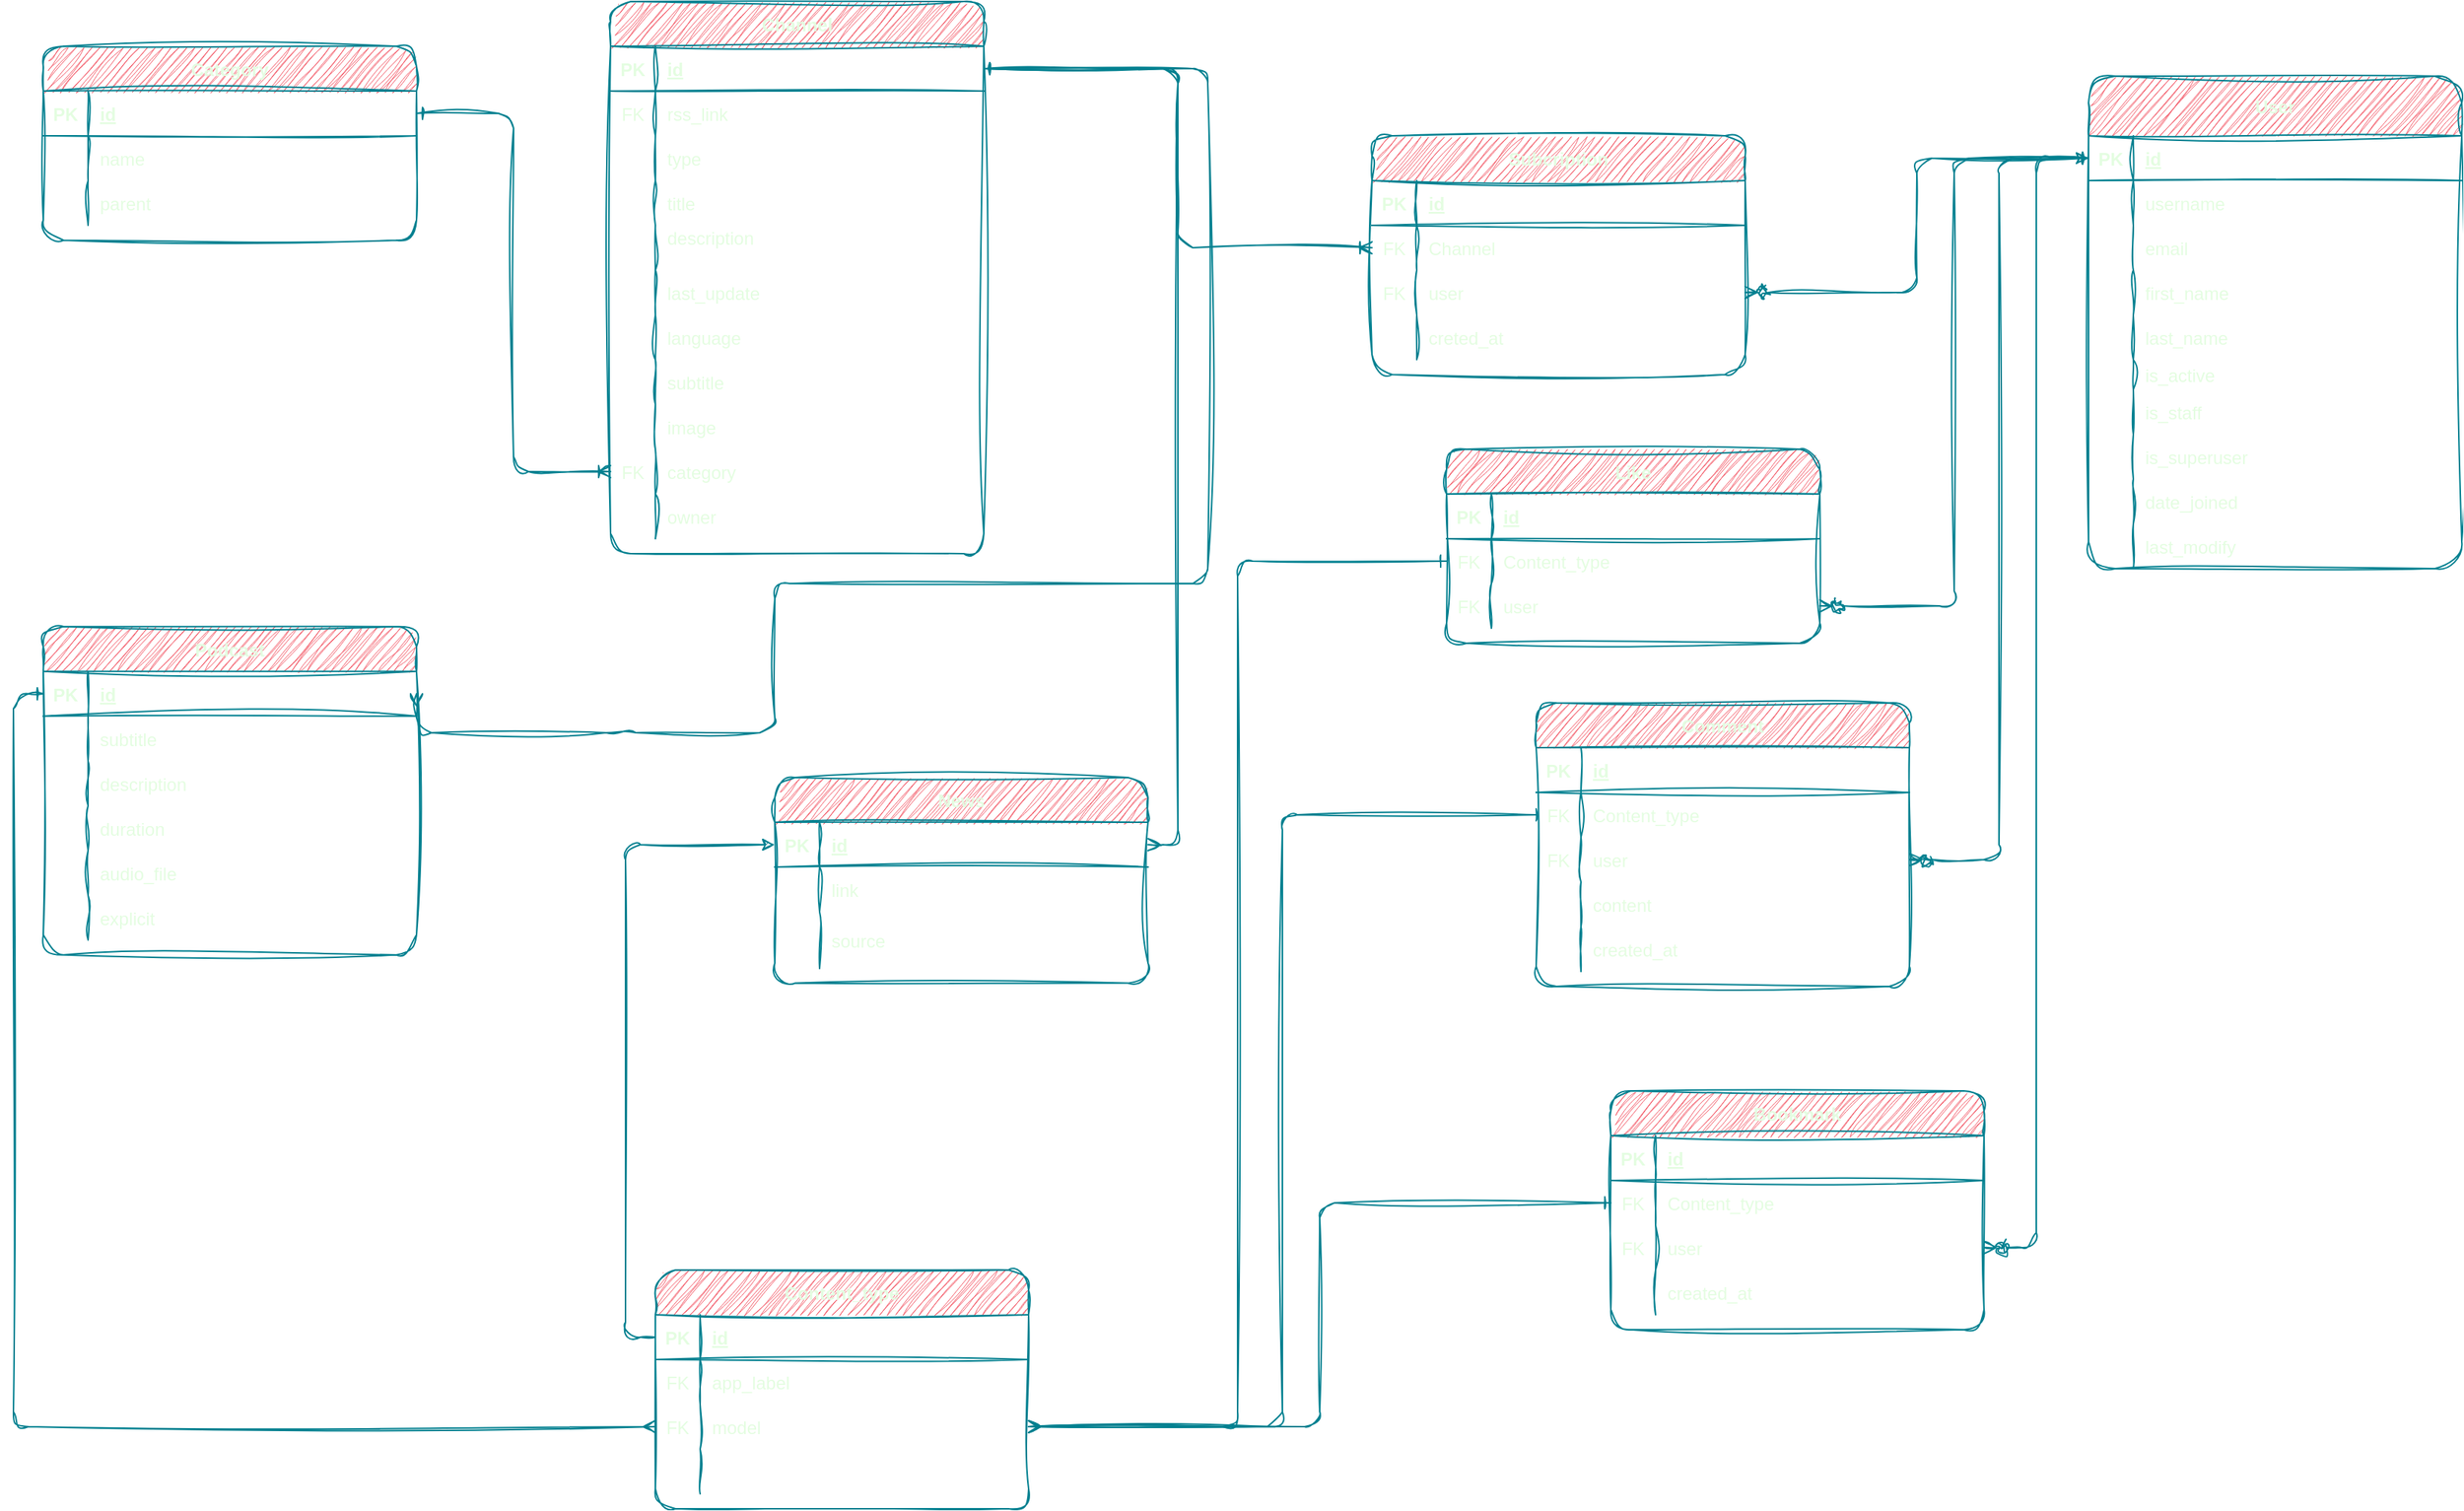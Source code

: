 <mxfile version="21.7.5" type="device">
  <diagram id="R2lEEEUBdFMjLlhIrx00" name="Page-1">
    <mxGraphModel dx="1653" dy="1058" grid="1" gridSize="10" guides="1" tooltips="1" connect="1" arrows="1" fold="1" page="1" pageScale="1" pageWidth="850" pageHeight="1100" background="none" math="0" shadow="0" extFonts="Permanent Marker^https://fonts.googleapis.com/css?family=Permanent+Marker">
      <root>
        <mxCell id="0" />
        <mxCell id="1" parent="0" />
        <mxCell id="FgxfRrCGkQw39yHPGqpa-3" value="Channel" style="shape=table;startSize=30;container=1;collapsible=1;childLayout=tableLayout;fixedRows=1;rowLines=0;fontStyle=1;align=center;resizeLast=1;rounded=1;labelBackgroundColor=none;fillColor=#F45B69;strokeColor=#028090;fontColor=#E4FDE1;sketch=1;curveFitting=1;jiggle=2;" vertex="1" parent="1">
          <mxGeometry x="620" y="10" width="250" height="370.0" as="geometry" />
        </mxCell>
        <mxCell id="FgxfRrCGkQw39yHPGqpa-4" value="" style="shape=partialRectangle;collapsible=0;dropTarget=0;pointerEvents=0;fillColor=none;points=[[0,0.5],[1,0.5]];portConstraint=eastwest;top=0;left=0;right=0;bottom=1;rounded=1;labelBackgroundColor=none;strokeColor=#028090;fontColor=#E4FDE1;sketch=1;curveFitting=1;jiggle=2;" vertex="1" parent="FgxfRrCGkQw39yHPGqpa-3">
          <mxGeometry y="30" width="250" height="30" as="geometry" />
        </mxCell>
        <mxCell id="FgxfRrCGkQw39yHPGqpa-5" value="PK" style="shape=partialRectangle;overflow=hidden;connectable=0;fillColor=none;top=0;left=0;bottom=0;right=0;fontStyle=1;rounded=1;labelBackgroundColor=none;strokeColor=#028090;fontColor=#E4FDE1;sketch=1;curveFitting=1;jiggle=2;" vertex="1" parent="FgxfRrCGkQw39yHPGqpa-4">
          <mxGeometry width="30" height="30" as="geometry">
            <mxRectangle width="30" height="30" as="alternateBounds" />
          </mxGeometry>
        </mxCell>
        <mxCell id="FgxfRrCGkQw39yHPGqpa-6" value="id" style="shape=partialRectangle;overflow=hidden;connectable=0;fillColor=none;top=0;left=0;bottom=0;right=0;align=left;spacingLeft=6;fontStyle=5;rounded=1;labelBackgroundColor=none;strokeColor=#028090;fontColor=#E4FDE1;sketch=1;curveFitting=1;jiggle=2;" vertex="1" parent="FgxfRrCGkQw39yHPGqpa-4">
          <mxGeometry x="30" width="220" height="30" as="geometry">
            <mxRectangle width="220" height="30" as="alternateBounds" />
          </mxGeometry>
        </mxCell>
        <mxCell id="FgxfRrCGkQw39yHPGqpa-7" value="" style="shape=partialRectangle;collapsible=0;dropTarget=0;pointerEvents=0;fillColor=none;points=[[0,0.5],[1,0.5]];portConstraint=eastwest;top=0;left=0;right=0;bottom=0;rounded=1;labelBackgroundColor=none;strokeColor=#028090;fontColor=#E4FDE1;sketch=1;curveFitting=1;jiggle=2;" vertex="1" parent="FgxfRrCGkQw39yHPGqpa-3">
          <mxGeometry y="60" width="250" height="30" as="geometry" />
        </mxCell>
        <mxCell id="FgxfRrCGkQw39yHPGqpa-8" value="FK" style="shape=partialRectangle;overflow=hidden;connectable=0;fillColor=none;top=0;left=0;bottom=0;right=0;rounded=1;labelBackgroundColor=none;strokeColor=#028090;fontColor=#E4FDE1;sketch=1;curveFitting=1;jiggle=2;" vertex="1" parent="FgxfRrCGkQw39yHPGqpa-7">
          <mxGeometry width="30" height="30" as="geometry">
            <mxRectangle width="30" height="30" as="alternateBounds" />
          </mxGeometry>
        </mxCell>
        <mxCell id="FgxfRrCGkQw39yHPGqpa-9" value="rss_link" style="shape=partialRectangle;overflow=hidden;connectable=0;fillColor=none;top=0;left=0;bottom=0;right=0;align=left;spacingLeft=6;rounded=1;labelBackgroundColor=none;strokeColor=#028090;fontColor=#E4FDE1;sketch=1;curveFitting=1;jiggle=2;" vertex="1" parent="FgxfRrCGkQw39yHPGqpa-7">
          <mxGeometry x="30" width="220" height="30" as="geometry">
            <mxRectangle width="220" height="30" as="alternateBounds" />
          </mxGeometry>
        </mxCell>
        <mxCell id="FgxfRrCGkQw39yHPGqpa-231" style="shape=partialRectangle;collapsible=0;dropTarget=0;pointerEvents=0;fillColor=none;points=[[0,0.5],[1,0.5]];portConstraint=eastwest;top=0;left=0;right=0;bottom=0;rounded=1;labelBackgroundColor=none;strokeColor=#028090;fontColor=#E4FDE1;sketch=1;curveFitting=1;jiggle=2;" vertex="1" parent="FgxfRrCGkQw39yHPGqpa-3">
          <mxGeometry y="90" width="250" height="30" as="geometry" />
        </mxCell>
        <mxCell id="FgxfRrCGkQw39yHPGqpa-232" style="shape=partialRectangle;overflow=hidden;connectable=0;fillColor=none;top=0;left=0;bottom=0;right=0;rounded=1;labelBackgroundColor=none;strokeColor=#028090;fontColor=#E4FDE1;sketch=1;curveFitting=1;jiggle=2;" vertex="1" parent="FgxfRrCGkQw39yHPGqpa-231">
          <mxGeometry width="30" height="30" as="geometry">
            <mxRectangle width="30" height="30" as="alternateBounds" />
          </mxGeometry>
        </mxCell>
        <mxCell id="FgxfRrCGkQw39yHPGqpa-233" value="type" style="shape=partialRectangle;overflow=hidden;connectable=0;fillColor=none;top=0;left=0;bottom=0;right=0;align=left;spacingLeft=6;rounded=1;labelBackgroundColor=none;strokeColor=#028090;fontColor=#E4FDE1;sketch=1;curveFitting=1;jiggle=2;" vertex="1" parent="FgxfRrCGkQw39yHPGqpa-231">
          <mxGeometry x="30" width="220" height="30" as="geometry">
            <mxRectangle width="220" height="30" as="alternateBounds" />
          </mxGeometry>
        </mxCell>
        <mxCell id="FgxfRrCGkQw39yHPGqpa-10" value="" style="shape=partialRectangle;collapsible=0;dropTarget=0;pointerEvents=0;fillColor=none;points=[[0,0.5],[1,0.5]];portConstraint=eastwest;top=0;left=0;right=0;bottom=0;rounded=1;labelBackgroundColor=none;strokeColor=#028090;fontColor=#E4FDE1;sketch=1;curveFitting=1;jiggle=2;" vertex="1" parent="FgxfRrCGkQw39yHPGqpa-3">
          <mxGeometry y="120" width="250" height="30" as="geometry" />
        </mxCell>
        <mxCell id="FgxfRrCGkQw39yHPGqpa-11" value="" style="shape=partialRectangle;overflow=hidden;connectable=0;fillColor=none;top=0;left=0;bottom=0;right=0;rounded=1;labelBackgroundColor=none;strokeColor=#028090;fontColor=#E4FDE1;sketch=1;curveFitting=1;jiggle=2;" vertex="1" parent="FgxfRrCGkQw39yHPGqpa-10">
          <mxGeometry width="30" height="30" as="geometry">
            <mxRectangle width="30" height="30" as="alternateBounds" />
          </mxGeometry>
        </mxCell>
        <mxCell id="FgxfRrCGkQw39yHPGqpa-12" value="title" style="shape=partialRectangle;overflow=hidden;connectable=0;fillColor=none;top=0;left=0;bottom=0;right=0;align=left;spacingLeft=6;rounded=1;labelBackgroundColor=none;strokeColor=#028090;fontColor=#E4FDE1;sketch=1;curveFitting=1;jiggle=2;" vertex="1" parent="FgxfRrCGkQw39yHPGqpa-10">
          <mxGeometry x="30" width="220" height="30" as="geometry">
            <mxRectangle width="220" height="30" as="alternateBounds" />
          </mxGeometry>
        </mxCell>
        <mxCell id="FgxfRrCGkQw39yHPGqpa-13" style="shape=partialRectangle;collapsible=0;dropTarget=0;pointerEvents=0;fillColor=none;points=[[0,0.5],[1,0.5]];portConstraint=eastwest;top=0;left=0;right=0;bottom=0;rounded=1;labelBackgroundColor=none;strokeColor=#028090;fontColor=#E4FDE1;sketch=1;curveFitting=1;jiggle=2;" vertex="1" parent="FgxfRrCGkQw39yHPGqpa-3">
          <mxGeometry y="150" width="250" height="30" as="geometry" />
        </mxCell>
        <mxCell id="FgxfRrCGkQw39yHPGqpa-14" style="shape=partialRectangle;overflow=hidden;connectable=0;fillColor=none;top=0;left=0;bottom=0;right=0;rounded=1;labelBackgroundColor=none;strokeColor=#028090;fontColor=#E4FDE1;sketch=1;curveFitting=1;jiggle=2;" vertex="1" parent="FgxfRrCGkQw39yHPGqpa-13">
          <mxGeometry width="30" height="30" as="geometry">
            <mxRectangle width="30" height="30" as="alternateBounds" />
          </mxGeometry>
        </mxCell>
        <mxCell id="FgxfRrCGkQw39yHPGqpa-15" value="description  &#xa;" style="shape=partialRectangle;overflow=hidden;connectable=0;fillColor=none;top=0;left=0;bottom=0;right=0;align=left;spacingLeft=6;rounded=1;labelBackgroundColor=none;strokeColor=#028090;fontColor=#E4FDE1;sketch=1;curveFitting=1;jiggle=2;" vertex="1" parent="FgxfRrCGkQw39yHPGqpa-13">
          <mxGeometry x="30" width="220" height="30" as="geometry">
            <mxRectangle width="220" height="30" as="alternateBounds" />
          </mxGeometry>
        </mxCell>
        <mxCell id="FgxfRrCGkQw39yHPGqpa-16" style="shape=partialRectangle;collapsible=0;dropTarget=0;pointerEvents=0;fillColor=none;points=[[0,0.5],[1,0.5]];portConstraint=eastwest;top=0;left=0;right=0;bottom=0;rounded=1;labelBackgroundColor=none;strokeColor=#028090;fontColor=#E4FDE1;sketch=1;curveFitting=1;jiggle=2;" vertex="1" parent="FgxfRrCGkQw39yHPGqpa-3">
          <mxGeometry y="180" width="250" height="30" as="geometry" />
        </mxCell>
        <mxCell id="FgxfRrCGkQw39yHPGqpa-17" style="shape=partialRectangle;overflow=hidden;connectable=0;fillColor=none;top=0;left=0;bottom=0;right=0;rounded=1;labelBackgroundColor=none;strokeColor=#028090;fontColor=#E4FDE1;sketch=1;curveFitting=1;jiggle=2;" vertex="1" parent="FgxfRrCGkQw39yHPGqpa-16">
          <mxGeometry width="30" height="30" as="geometry">
            <mxRectangle width="30" height="30" as="alternateBounds" />
          </mxGeometry>
        </mxCell>
        <mxCell id="FgxfRrCGkQw39yHPGqpa-18" value="last_update" style="shape=partialRectangle;overflow=hidden;connectable=0;fillColor=none;top=0;left=0;bottom=0;right=0;align=left;spacingLeft=6;rounded=1;labelBackgroundColor=none;strokeColor=#028090;fontColor=#E4FDE1;sketch=1;curveFitting=1;jiggle=2;" vertex="1" parent="FgxfRrCGkQw39yHPGqpa-16">
          <mxGeometry x="30" width="220" height="30" as="geometry">
            <mxRectangle width="220" height="30" as="alternateBounds" />
          </mxGeometry>
        </mxCell>
        <mxCell id="FgxfRrCGkQw39yHPGqpa-19" style="shape=partialRectangle;collapsible=0;dropTarget=0;pointerEvents=0;fillColor=none;points=[[0,0.5],[1,0.5]];portConstraint=eastwest;top=0;left=0;right=0;bottom=0;rounded=1;labelBackgroundColor=none;strokeColor=#028090;fontColor=#E4FDE1;sketch=1;curveFitting=1;jiggle=2;" vertex="1" parent="FgxfRrCGkQw39yHPGqpa-3">
          <mxGeometry y="210" width="250" height="30" as="geometry" />
        </mxCell>
        <mxCell id="FgxfRrCGkQw39yHPGqpa-20" style="shape=partialRectangle;overflow=hidden;connectable=0;fillColor=none;top=0;left=0;bottom=0;right=0;rounded=1;labelBackgroundColor=none;strokeColor=#028090;fontColor=#E4FDE1;sketch=1;curveFitting=1;jiggle=2;" vertex="1" parent="FgxfRrCGkQw39yHPGqpa-19">
          <mxGeometry width="30" height="30" as="geometry">
            <mxRectangle width="30" height="30" as="alternateBounds" />
          </mxGeometry>
        </mxCell>
        <mxCell id="FgxfRrCGkQw39yHPGqpa-21" value="language" style="shape=partialRectangle;overflow=hidden;connectable=0;fillColor=none;top=0;left=0;bottom=0;right=0;align=left;spacingLeft=6;rounded=1;labelBackgroundColor=none;strokeColor=#028090;fontColor=#E4FDE1;sketch=1;curveFitting=1;jiggle=2;" vertex="1" parent="FgxfRrCGkQw39yHPGqpa-19">
          <mxGeometry x="30" width="220" height="30" as="geometry">
            <mxRectangle width="220" height="30" as="alternateBounds" />
          </mxGeometry>
        </mxCell>
        <mxCell id="FgxfRrCGkQw39yHPGqpa-22" style="shape=partialRectangle;collapsible=0;dropTarget=0;pointerEvents=0;fillColor=none;points=[[0,0.5],[1,0.5]];portConstraint=eastwest;top=0;left=0;right=0;bottom=0;rounded=1;labelBackgroundColor=none;strokeColor=#028090;fontColor=#E4FDE1;sketch=1;curveFitting=1;jiggle=2;" vertex="1" parent="FgxfRrCGkQw39yHPGqpa-3">
          <mxGeometry y="240" width="250" height="30" as="geometry" />
        </mxCell>
        <mxCell id="FgxfRrCGkQw39yHPGqpa-23" style="shape=partialRectangle;overflow=hidden;connectable=0;fillColor=none;top=0;left=0;bottom=0;right=0;rounded=1;labelBackgroundColor=none;strokeColor=#028090;fontColor=#E4FDE1;sketch=1;curveFitting=1;jiggle=2;" vertex="1" parent="FgxfRrCGkQw39yHPGqpa-22">
          <mxGeometry width="30" height="30" as="geometry">
            <mxRectangle width="30" height="30" as="alternateBounds" />
          </mxGeometry>
        </mxCell>
        <mxCell id="FgxfRrCGkQw39yHPGqpa-24" value="subtitle" style="shape=partialRectangle;overflow=hidden;connectable=0;fillColor=none;top=0;left=0;bottom=0;right=0;align=left;spacingLeft=6;rounded=1;labelBackgroundColor=none;strokeColor=#028090;fontColor=#E4FDE1;sketch=1;curveFitting=1;jiggle=2;" vertex="1" parent="FgxfRrCGkQw39yHPGqpa-22">
          <mxGeometry x="30" width="220" height="30" as="geometry">
            <mxRectangle width="220" height="30" as="alternateBounds" />
          </mxGeometry>
        </mxCell>
        <mxCell id="FgxfRrCGkQw39yHPGqpa-25" style="shape=partialRectangle;collapsible=0;dropTarget=0;pointerEvents=0;fillColor=none;points=[[0,0.5],[1,0.5]];portConstraint=eastwest;top=0;left=0;right=0;bottom=0;rounded=1;labelBackgroundColor=none;strokeColor=#028090;fontColor=#E4FDE1;sketch=1;curveFitting=1;jiggle=2;" vertex="1" parent="FgxfRrCGkQw39yHPGqpa-3">
          <mxGeometry y="270" width="250" height="30" as="geometry" />
        </mxCell>
        <mxCell id="FgxfRrCGkQw39yHPGqpa-26" style="shape=partialRectangle;overflow=hidden;connectable=0;fillColor=none;top=0;left=0;bottom=0;right=0;rounded=1;labelBackgroundColor=none;strokeColor=#028090;fontColor=#E4FDE1;sketch=1;curveFitting=1;jiggle=2;" vertex="1" parent="FgxfRrCGkQw39yHPGqpa-25">
          <mxGeometry width="30" height="30" as="geometry">
            <mxRectangle width="30" height="30" as="alternateBounds" />
          </mxGeometry>
        </mxCell>
        <mxCell id="FgxfRrCGkQw39yHPGqpa-27" value="image" style="shape=partialRectangle;overflow=hidden;connectable=0;fillColor=none;top=0;left=0;bottom=0;right=0;align=left;spacingLeft=6;rounded=1;labelBackgroundColor=none;strokeColor=#028090;fontColor=#E4FDE1;sketch=1;curveFitting=1;jiggle=2;" vertex="1" parent="FgxfRrCGkQw39yHPGqpa-25">
          <mxGeometry x="30" width="220" height="30" as="geometry">
            <mxRectangle width="220" height="30" as="alternateBounds" />
          </mxGeometry>
        </mxCell>
        <mxCell id="FgxfRrCGkQw39yHPGqpa-31" style="shape=partialRectangle;collapsible=0;dropTarget=0;pointerEvents=0;fillColor=none;points=[[0,0.5],[1,0.5]];portConstraint=eastwest;top=0;left=0;right=0;bottom=0;rounded=1;labelBackgroundColor=none;strokeColor=#028090;fontColor=#E4FDE1;sketch=1;curveFitting=1;jiggle=2;" vertex="1" parent="FgxfRrCGkQw39yHPGqpa-3">
          <mxGeometry y="300" width="250" height="30" as="geometry" />
        </mxCell>
        <mxCell id="FgxfRrCGkQw39yHPGqpa-32" value="FK" style="shape=partialRectangle;overflow=hidden;connectable=0;fillColor=none;top=0;left=0;bottom=0;right=0;rounded=1;labelBackgroundColor=none;strokeColor=#028090;fontColor=#E4FDE1;sketch=1;curveFitting=1;jiggle=2;" vertex="1" parent="FgxfRrCGkQw39yHPGqpa-31">
          <mxGeometry width="30" height="30" as="geometry">
            <mxRectangle width="30" height="30" as="alternateBounds" />
          </mxGeometry>
        </mxCell>
        <mxCell id="FgxfRrCGkQw39yHPGqpa-33" value="category" style="shape=partialRectangle;overflow=hidden;connectable=0;fillColor=none;top=0;left=0;bottom=0;right=0;align=left;spacingLeft=6;rounded=1;labelBackgroundColor=none;strokeColor=#028090;fontColor=#E4FDE1;sketch=1;curveFitting=1;jiggle=2;" vertex="1" parent="FgxfRrCGkQw39yHPGqpa-31">
          <mxGeometry x="30" width="220" height="30" as="geometry">
            <mxRectangle width="220" height="30" as="alternateBounds" />
          </mxGeometry>
        </mxCell>
        <mxCell id="FgxfRrCGkQw39yHPGqpa-34" style="shape=partialRectangle;collapsible=0;dropTarget=0;pointerEvents=0;fillColor=none;points=[[0,0.5],[1,0.5]];portConstraint=eastwest;top=0;left=0;right=0;bottom=0;rounded=1;labelBackgroundColor=none;strokeColor=#028090;fontColor=#E4FDE1;sketch=1;curveFitting=1;jiggle=2;" vertex="1" parent="FgxfRrCGkQw39yHPGqpa-3">
          <mxGeometry y="330" width="250" height="30" as="geometry" />
        </mxCell>
        <mxCell id="FgxfRrCGkQw39yHPGqpa-35" style="shape=partialRectangle;overflow=hidden;connectable=0;fillColor=none;top=0;left=0;bottom=0;right=0;rounded=1;labelBackgroundColor=none;strokeColor=#028090;fontColor=#E4FDE1;sketch=1;curveFitting=1;jiggle=2;" vertex="1" parent="FgxfRrCGkQw39yHPGqpa-34">
          <mxGeometry width="30" height="30" as="geometry">
            <mxRectangle width="30" height="30" as="alternateBounds" />
          </mxGeometry>
        </mxCell>
        <mxCell id="FgxfRrCGkQw39yHPGqpa-36" value="owner" style="shape=partialRectangle;overflow=hidden;connectable=0;fillColor=none;top=0;left=0;bottom=0;right=0;align=left;spacingLeft=6;rounded=1;labelBackgroundColor=none;strokeColor=#028090;fontColor=#E4FDE1;sketch=1;curveFitting=1;jiggle=2;" vertex="1" parent="FgxfRrCGkQw39yHPGqpa-34">
          <mxGeometry x="30" width="220" height="30" as="geometry">
            <mxRectangle width="220" height="30" as="alternateBounds" />
          </mxGeometry>
        </mxCell>
        <mxCell id="FgxfRrCGkQw39yHPGqpa-38" value="Podcast" style="shape=table;startSize=30;container=1;collapsible=1;childLayout=tableLayout;fixedRows=1;rowLines=0;fontStyle=1;align=center;resizeLast=1;rounded=1;labelBackgroundColor=none;fillColor=#F45B69;strokeColor=#028090;fontColor=#E4FDE1;sketch=1;curveFitting=1;jiggle=2;" vertex="1" parent="1">
          <mxGeometry x="240" y="428.9" width="250" height="220" as="geometry" />
        </mxCell>
        <mxCell id="FgxfRrCGkQw39yHPGqpa-39" value="" style="shape=partialRectangle;collapsible=0;dropTarget=0;pointerEvents=0;fillColor=none;points=[[0,0.5],[1,0.5]];portConstraint=eastwest;top=0;left=0;right=0;bottom=1;rounded=1;labelBackgroundColor=none;strokeColor=#028090;fontColor=#E4FDE1;sketch=1;curveFitting=1;jiggle=2;" vertex="1" parent="FgxfRrCGkQw39yHPGqpa-38">
          <mxGeometry y="30" width="250" height="30" as="geometry" />
        </mxCell>
        <mxCell id="FgxfRrCGkQw39yHPGqpa-40" value="PK" style="shape=partialRectangle;overflow=hidden;connectable=0;fillColor=none;top=0;left=0;bottom=0;right=0;fontStyle=1;rounded=1;labelBackgroundColor=none;strokeColor=#028090;fontColor=#E4FDE1;sketch=1;curveFitting=1;jiggle=2;" vertex="1" parent="FgxfRrCGkQw39yHPGqpa-39">
          <mxGeometry width="30" height="30" as="geometry">
            <mxRectangle width="30" height="30" as="alternateBounds" />
          </mxGeometry>
        </mxCell>
        <mxCell id="FgxfRrCGkQw39yHPGqpa-41" value="id" style="shape=partialRectangle;overflow=hidden;connectable=0;fillColor=none;top=0;left=0;bottom=0;right=0;align=left;spacingLeft=6;fontStyle=5;rounded=1;labelBackgroundColor=none;strokeColor=#028090;fontColor=#E4FDE1;sketch=1;curveFitting=1;jiggle=2;" vertex="1" parent="FgxfRrCGkQw39yHPGqpa-39">
          <mxGeometry x="30" width="220" height="30" as="geometry">
            <mxRectangle width="220" height="30" as="alternateBounds" />
          </mxGeometry>
        </mxCell>
        <mxCell id="FgxfRrCGkQw39yHPGqpa-42" style="shape=partialRectangle;collapsible=0;dropTarget=0;pointerEvents=0;fillColor=none;points=[[0,0.5],[1,0.5]];portConstraint=eastwest;top=0;left=0;right=0;bottom=0;rounded=1;labelBackgroundColor=none;strokeColor=#028090;fontColor=#E4FDE1;sketch=1;curveFitting=1;jiggle=2;" vertex="1" parent="FgxfRrCGkQw39yHPGqpa-38">
          <mxGeometry y="60" width="250" height="30" as="geometry" />
        </mxCell>
        <mxCell id="FgxfRrCGkQw39yHPGqpa-43" style="shape=partialRectangle;overflow=hidden;connectable=0;fillColor=none;top=0;left=0;bottom=0;right=0;rounded=1;labelBackgroundColor=none;strokeColor=#028090;fontColor=#E4FDE1;sketch=1;curveFitting=1;jiggle=2;" vertex="1" parent="FgxfRrCGkQw39yHPGqpa-42">
          <mxGeometry width="30" height="30" as="geometry">
            <mxRectangle width="30" height="30" as="alternateBounds" />
          </mxGeometry>
        </mxCell>
        <mxCell id="FgxfRrCGkQw39yHPGqpa-44" value="subtitle" style="shape=partialRectangle;overflow=hidden;connectable=0;fillColor=none;top=0;left=0;bottom=0;right=0;align=left;spacingLeft=6;rounded=1;labelBackgroundColor=none;strokeColor=#028090;fontColor=#E4FDE1;sketch=1;curveFitting=1;jiggle=2;" vertex="1" parent="FgxfRrCGkQw39yHPGqpa-42">
          <mxGeometry x="30" width="220" height="30" as="geometry">
            <mxRectangle width="220" height="30" as="alternateBounds" />
          </mxGeometry>
        </mxCell>
        <mxCell id="FgxfRrCGkQw39yHPGqpa-45" style="shape=partialRectangle;collapsible=0;dropTarget=0;pointerEvents=0;fillColor=none;points=[[0,0.5],[1,0.5]];portConstraint=eastwest;top=0;left=0;right=0;bottom=0;rounded=1;labelBackgroundColor=none;strokeColor=#028090;fontColor=#E4FDE1;sketch=1;curveFitting=1;jiggle=2;" vertex="1" parent="FgxfRrCGkQw39yHPGqpa-38">
          <mxGeometry y="90" width="250" height="30" as="geometry" />
        </mxCell>
        <mxCell id="FgxfRrCGkQw39yHPGqpa-46" style="shape=partialRectangle;overflow=hidden;connectable=0;fillColor=none;top=0;left=0;bottom=0;right=0;rounded=1;labelBackgroundColor=none;strokeColor=#028090;fontColor=#E4FDE1;sketch=1;curveFitting=1;jiggle=2;" vertex="1" parent="FgxfRrCGkQw39yHPGqpa-45">
          <mxGeometry width="30" height="30" as="geometry">
            <mxRectangle width="30" height="30" as="alternateBounds" />
          </mxGeometry>
        </mxCell>
        <mxCell id="FgxfRrCGkQw39yHPGqpa-47" value="description" style="shape=partialRectangle;overflow=hidden;connectable=0;fillColor=none;top=0;left=0;bottom=0;right=0;align=left;spacingLeft=6;rounded=1;labelBackgroundColor=none;strokeColor=#028090;fontColor=#E4FDE1;sketch=1;curveFitting=1;jiggle=2;" vertex="1" parent="FgxfRrCGkQw39yHPGqpa-45">
          <mxGeometry x="30" width="220" height="30" as="geometry">
            <mxRectangle width="220" height="30" as="alternateBounds" />
          </mxGeometry>
        </mxCell>
        <mxCell id="FgxfRrCGkQw39yHPGqpa-48" style="shape=partialRectangle;collapsible=0;dropTarget=0;pointerEvents=0;fillColor=none;points=[[0,0.5],[1,0.5]];portConstraint=eastwest;top=0;left=0;right=0;bottom=0;rounded=1;labelBackgroundColor=none;strokeColor=#028090;fontColor=#E4FDE1;sketch=1;curveFitting=1;jiggle=2;" vertex="1" parent="FgxfRrCGkQw39yHPGqpa-38">
          <mxGeometry y="120" width="250" height="30" as="geometry" />
        </mxCell>
        <mxCell id="FgxfRrCGkQw39yHPGqpa-49" style="shape=partialRectangle;overflow=hidden;connectable=0;fillColor=none;top=0;left=0;bottom=0;right=0;rounded=1;labelBackgroundColor=none;strokeColor=#028090;fontColor=#E4FDE1;sketch=1;curveFitting=1;jiggle=2;" vertex="1" parent="FgxfRrCGkQw39yHPGqpa-48">
          <mxGeometry width="30" height="30" as="geometry">
            <mxRectangle width="30" height="30" as="alternateBounds" />
          </mxGeometry>
        </mxCell>
        <mxCell id="FgxfRrCGkQw39yHPGqpa-50" value="duration" style="shape=partialRectangle;overflow=hidden;connectable=0;fillColor=none;top=0;left=0;bottom=0;right=0;align=left;spacingLeft=6;rounded=1;labelBackgroundColor=none;strokeColor=#028090;fontColor=#E4FDE1;sketch=1;curveFitting=1;jiggle=2;" vertex="1" parent="FgxfRrCGkQw39yHPGqpa-48">
          <mxGeometry x="30" width="220" height="30" as="geometry">
            <mxRectangle width="220" height="30" as="alternateBounds" />
          </mxGeometry>
        </mxCell>
        <mxCell id="FgxfRrCGkQw39yHPGqpa-51" style="shape=partialRectangle;collapsible=0;dropTarget=0;pointerEvents=0;fillColor=none;points=[[0,0.5],[1,0.5]];portConstraint=eastwest;top=0;left=0;right=0;bottom=0;rounded=1;labelBackgroundColor=none;strokeColor=#028090;fontColor=#E4FDE1;sketch=1;curveFitting=1;jiggle=2;" vertex="1" parent="FgxfRrCGkQw39yHPGqpa-38">
          <mxGeometry y="150" width="250" height="30" as="geometry" />
        </mxCell>
        <mxCell id="FgxfRrCGkQw39yHPGqpa-52" style="shape=partialRectangle;overflow=hidden;connectable=0;fillColor=none;top=0;left=0;bottom=0;right=0;rounded=1;labelBackgroundColor=none;strokeColor=#028090;fontColor=#E4FDE1;sketch=1;curveFitting=1;jiggle=2;" vertex="1" parent="FgxfRrCGkQw39yHPGqpa-51">
          <mxGeometry width="30" height="30" as="geometry">
            <mxRectangle width="30" height="30" as="alternateBounds" />
          </mxGeometry>
        </mxCell>
        <mxCell id="FgxfRrCGkQw39yHPGqpa-53" value="audio_file" style="shape=partialRectangle;overflow=hidden;connectable=0;fillColor=none;top=0;left=0;bottom=0;right=0;align=left;spacingLeft=6;rounded=1;labelBackgroundColor=none;strokeColor=#028090;fontColor=#E4FDE1;sketch=1;curveFitting=1;jiggle=2;" vertex="1" parent="FgxfRrCGkQw39yHPGqpa-51">
          <mxGeometry x="30" width="220" height="30" as="geometry">
            <mxRectangle width="220" height="30" as="alternateBounds" />
          </mxGeometry>
        </mxCell>
        <mxCell id="FgxfRrCGkQw39yHPGqpa-54" style="shape=partialRectangle;collapsible=0;dropTarget=0;pointerEvents=0;fillColor=none;points=[[0,0.5],[1,0.5]];portConstraint=eastwest;top=0;left=0;right=0;bottom=0;rounded=1;labelBackgroundColor=none;strokeColor=#028090;fontColor=#E4FDE1;sketch=1;curveFitting=1;jiggle=2;" vertex="1" parent="FgxfRrCGkQw39yHPGqpa-38">
          <mxGeometry y="180" width="250" height="30" as="geometry" />
        </mxCell>
        <mxCell id="FgxfRrCGkQw39yHPGqpa-55" style="shape=partialRectangle;overflow=hidden;connectable=0;fillColor=none;top=0;left=0;bottom=0;right=0;rounded=1;labelBackgroundColor=none;strokeColor=#028090;fontColor=#E4FDE1;sketch=1;curveFitting=1;jiggle=2;" vertex="1" parent="FgxfRrCGkQw39yHPGqpa-54">
          <mxGeometry width="30" height="30" as="geometry">
            <mxRectangle width="30" height="30" as="alternateBounds" />
          </mxGeometry>
        </mxCell>
        <mxCell id="FgxfRrCGkQw39yHPGqpa-56" value="explicit" style="shape=partialRectangle;overflow=hidden;connectable=0;fillColor=none;top=0;left=0;bottom=0;right=0;align=left;spacingLeft=6;rounded=1;labelBackgroundColor=none;strokeColor=#028090;fontColor=#E4FDE1;sketch=1;curveFitting=1;jiggle=2;" vertex="1" parent="FgxfRrCGkQw39yHPGqpa-54">
          <mxGeometry x="30" width="220" height="30" as="geometry">
            <mxRectangle width="220" height="30" as="alternateBounds" />
          </mxGeometry>
        </mxCell>
        <mxCell id="FgxfRrCGkQw39yHPGqpa-78" value="Category" style="shape=table;startSize=30;container=1;collapsible=1;childLayout=tableLayout;fixedRows=1;rowLines=0;fontStyle=1;align=center;resizeLast=1;rounded=1;labelBackgroundColor=none;fillColor=#F45B69;strokeColor=#028090;fontColor=#E4FDE1;sketch=1;curveFitting=1;jiggle=2;" vertex="1" parent="1">
          <mxGeometry x="240" y="40" width="250" height="130" as="geometry" />
        </mxCell>
        <mxCell id="FgxfRrCGkQw39yHPGqpa-79" value="" style="shape=partialRectangle;collapsible=0;dropTarget=0;pointerEvents=0;fillColor=none;points=[[0,0.5],[1,0.5]];portConstraint=eastwest;top=0;left=0;right=0;bottom=1;rounded=1;labelBackgroundColor=none;strokeColor=#028090;fontColor=#E4FDE1;sketch=1;curveFitting=1;jiggle=2;" vertex="1" parent="FgxfRrCGkQw39yHPGqpa-78">
          <mxGeometry y="30" width="250" height="30" as="geometry" />
        </mxCell>
        <mxCell id="FgxfRrCGkQw39yHPGqpa-80" value="PK" style="shape=partialRectangle;overflow=hidden;connectable=0;fillColor=none;top=0;left=0;bottom=0;right=0;fontStyle=1;rounded=1;labelBackgroundColor=none;strokeColor=#028090;fontColor=#E4FDE1;sketch=1;curveFitting=1;jiggle=2;" vertex="1" parent="FgxfRrCGkQw39yHPGqpa-79">
          <mxGeometry width="30" height="30" as="geometry">
            <mxRectangle width="30" height="30" as="alternateBounds" />
          </mxGeometry>
        </mxCell>
        <mxCell id="FgxfRrCGkQw39yHPGqpa-81" value="id" style="shape=partialRectangle;overflow=hidden;connectable=0;fillColor=none;top=0;left=0;bottom=0;right=0;align=left;spacingLeft=6;fontStyle=5;rounded=1;labelBackgroundColor=none;strokeColor=#028090;fontColor=#E4FDE1;sketch=1;curveFitting=1;jiggle=2;" vertex="1" parent="FgxfRrCGkQw39yHPGqpa-79">
          <mxGeometry x="30" width="220" height="30" as="geometry">
            <mxRectangle width="220" height="30" as="alternateBounds" />
          </mxGeometry>
        </mxCell>
        <mxCell id="FgxfRrCGkQw39yHPGqpa-82" value="" style="shape=partialRectangle;collapsible=0;dropTarget=0;pointerEvents=0;fillColor=none;points=[[0,0.5],[1,0.5]];portConstraint=eastwest;top=0;left=0;right=0;bottom=0;rounded=1;labelBackgroundColor=none;strokeColor=#028090;fontColor=#E4FDE1;sketch=1;curveFitting=1;jiggle=2;" vertex="1" parent="FgxfRrCGkQw39yHPGqpa-78">
          <mxGeometry y="60" width="250" height="30" as="geometry" />
        </mxCell>
        <mxCell id="FgxfRrCGkQw39yHPGqpa-83" value="" style="shape=partialRectangle;overflow=hidden;connectable=0;fillColor=none;top=0;left=0;bottom=0;right=0;rounded=1;labelBackgroundColor=none;strokeColor=#028090;fontColor=#E4FDE1;sketch=1;curveFitting=1;jiggle=2;" vertex="1" parent="FgxfRrCGkQw39yHPGqpa-82">
          <mxGeometry width="30" height="30" as="geometry">
            <mxRectangle width="30" height="30" as="alternateBounds" />
          </mxGeometry>
        </mxCell>
        <mxCell id="FgxfRrCGkQw39yHPGqpa-84" value="name" style="shape=partialRectangle;overflow=hidden;connectable=0;fillColor=none;top=0;left=0;bottom=0;right=0;align=left;spacingLeft=6;rounded=1;labelBackgroundColor=none;strokeColor=#028090;fontColor=#E4FDE1;sketch=1;curveFitting=1;jiggle=2;" vertex="1" parent="FgxfRrCGkQw39yHPGqpa-82">
          <mxGeometry x="30" width="220" height="30" as="geometry">
            <mxRectangle width="220" height="30" as="alternateBounds" />
          </mxGeometry>
        </mxCell>
        <mxCell id="FgxfRrCGkQw39yHPGqpa-85" style="shape=partialRectangle;collapsible=0;dropTarget=0;pointerEvents=0;fillColor=none;points=[[0,0.5],[1,0.5]];portConstraint=eastwest;top=0;left=0;right=0;bottom=0;rounded=1;labelBackgroundColor=none;strokeColor=#028090;fontColor=#E4FDE1;sketch=1;curveFitting=1;jiggle=2;" vertex="1" parent="FgxfRrCGkQw39yHPGqpa-78">
          <mxGeometry y="90" width="250" height="30" as="geometry" />
        </mxCell>
        <mxCell id="FgxfRrCGkQw39yHPGqpa-86" style="shape=partialRectangle;overflow=hidden;connectable=0;fillColor=none;top=0;left=0;bottom=0;right=0;rounded=1;labelBackgroundColor=none;strokeColor=#028090;fontColor=#E4FDE1;sketch=1;curveFitting=1;jiggle=2;" vertex="1" parent="FgxfRrCGkQw39yHPGqpa-85">
          <mxGeometry width="30" height="30" as="geometry">
            <mxRectangle width="30" height="30" as="alternateBounds" />
          </mxGeometry>
        </mxCell>
        <mxCell id="FgxfRrCGkQw39yHPGqpa-87" value="parent" style="shape=partialRectangle;overflow=hidden;connectable=0;fillColor=none;top=0;left=0;bottom=0;right=0;align=left;spacingLeft=6;rounded=1;labelBackgroundColor=none;strokeColor=#028090;fontColor=#E4FDE1;sketch=1;curveFitting=1;jiggle=2;" vertex="1" parent="FgxfRrCGkQw39yHPGqpa-85">
          <mxGeometry x="30" width="220" height="30" as="geometry">
            <mxRectangle width="220" height="30" as="alternateBounds" />
          </mxGeometry>
        </mxCell>
        <mxCell id="FgxfRrCGkQw39yHPGqpa-88" style="edgeStyle=orthogonalEdgeStyle;rounded=1;orthogonalLoop=1;jettySize=auto;html=1;exitX=1;exitY=0.5;exitDx=0;exitDy=0;entryX=0;entryY=0.5;entryDx=0;entryDy=0;endArrow=ERoneToMany;endFill=0;startArrow=ERone;startFill=0;labelBackgroundColor=none;fontColor=default;strokeColor=#028090;sketch=1;curveFitting=1;jiggle=2;" edge="1" parent="1" source="FgxfRrCGkQw39yHPGqpa-79" target="FgxfRrCGkQw39yHPGqpa-31">
          <mxGeometry relative="1" as="geometry" />
        </mxCell>
        <mxCell id="FgxfRrCGkQw39yHPGqpa-89" value="Subcription" style="shape=table;startSize=30;container=1;collapsible=1;childLayout=tableLayout;fixedRows=1;rowLines=0;fontStyle=1;align=center;resizeLast=1;rounded=1;labelBackgroundColor=none;fillColor=#F45B69;strokeColor=#028090;fontColor=#E4FDE1;sketch=1;curveFitting=1;jiggle=2;" vertex="1" parent="1">
          <mxGeometry x="1130" y="100" width="250" height="160" as="geometry" />
        </mxCell>
        <mxCell id="FgxfRrCGkQw39yHPGqpa-90" value="" style="shape=partialRectangle;collapsible=0;dropTarget=0;pointerEvents=0;fillColor=none;points=[[0,0.5],[1,0.5]];portConstraint=eastwest;top=0;left=0;right=0;bottom=1;rounded=1;labelBackgroundColor=none;strokeColor=#028090;fontColor=#E4FDE1;sketch=1;curveFitting=1;jiggle=2;" vertex="1" parent="FgxfRrCGkQw39yHPGqpa-89">
          <mxGeometry y="30" width="250" height="30" as="geometry" />
        </mxCell>
        <mxCell id="FgxfRrCGkQw39yHPGqpa-91" value="PK" style="shape=partialRectangle;overflow=hidden;connectable=0;fillColor=none;top=0;left=0;bottom=0;right=0;fontStyle=1;rounded=1;labelBackgroundColor=none;strokeColor=#028090;fontColor=#E4FDE1;sketch=1;curveFitting=1;jiggle=2;" vertex="1" parent="FgxfRrCGkQw39yHPGqpa-90">
          <mxGeometry width="30" height="30" as="geometry">
            <mxRectangle width="30" height="30" as="alternateBounds" />
          </mxGeometry>
        </mxCell>
        <mxCell id="FgxfRrCGkQw39yHPGqpa-92" value="id" style="shape=partialRectangle;overflow=hidden;connectable=0;fillColor=none;top=0;left=0;bottom=0;right=0;align=left;spacingLeft=6;fontStyle=5;rounded=1;labelBackgroundColor=none;strokeColor=#028090;fontColor=#E4FDE1;sketch=1;curveFitting=1;jiggle=2;" vertex="1" parent="FgxfRrCGkQw39yHPGqpa-90">
          <mxGeometry x="30" width="220" height="30" as="geometry">
            <mxRectangle width="220" height="30" as="alternateBounds" />
          </mxGeometry>
        </mxCell>
        <mxCell id="FgxfRrCGkQw39yHPGqpa-93" value="" style="shape=partialRectangle;collapsible=0;dropTarget=0;pointerEvents=0;fillColor=none;points=[[0,0.5],[1,0.5]];portConstraint=eastwest;top=0;left=0;right=0;bottom=0;rounded=1;labelBackgroundColor=none;strokeColor=#028090;fontColor=#E4FDE1;sketch=1;curveFitting=1;jiggle=2;" vertex="1" parent="FgxfRrCGkQw39yHPGqpa-89">
          <mxGeometry y="60" width="250" height="30" as="geometry" />
        </mxCell>
        <mxCell id="FgxfRrCGkQw39yHPGqpa-94" value="FK" style="shape=partialRectangle;overflow=hidden;connectable=0;fillColor=none;top=0;left=0;bottom=0;right=0;rounded=1;labelBackgroundColor=none;strokeColor=#028090;fontColor=#E4FDE1;sketch=1;curveFitting=1;jiggle=2;" vertex="1" parent="FgxfRrCGkQw39yHPGqpa-93">
          <mxGeometry width="30" height="30" as="geometry">
            <mxRectangle width="30" height="30" as="alternateBounds" />
          </mxGeometry>
        </mxCell>
        <mxCell id="FgxfRrCGkQw39yHPGqpa-95" value="Channel" style="shape=partialRectangle;overflow=hidden;connectable=0;fillColor=none;top=0;left=0;bottom=0;right=0;align=left;spacingLeft=6;rounded=1;labelBackgroundColor=none;strokeColor=#028090;fontColor=#E4FDE1;sketch=1;curveFitting=1;jiggle=2;" vertex="1" parent="FgxfRrCGkQw39yHPGqpa-93">
          <mxGeometry x="30" width="220" height="30" as="geometry">
            <mxRectangle width="220" height="30" as="alternateBounds" />
          </mxGeometry>
        </mxCell>
        <mxCell id="FgxfRrCGkQw39yHPGqpa-96" style="shape=partialRectangle;collapsible=0;dropTarget=0;pointerEvents=0;fillColor=none;points=[[0,0.5],[1,0.5]];portConstraint=eastwest;top=0;left=0;right=0;bottom=0;rounded=1;labelBackgroundColor=none;strokeColor=#028090;fontColor=#E4FDE1;sketch=1;curveFitting=1;jiggle=2;" vertex="1" parent="FgxfRrCGkQw39yHPGqpa-89">
          <mxGeometry y="90" width="250" height="30" as="geometry" />
        </mxCell>
        <mxCell id="FgxfRrCGkQw39yHPGqpa-97" value="FK" style="shape=partialRectangle;overflow=hidden;connectable=0;fillColor=none;top=0;left=0;bottom=0;right=0;rounded=1;labelBackgroundColor=none;strokeColor=#028090;fontColor=#E4FDE1;sketch=1;curveFitting=1;jiggle=2;" vertex="1" parent="FgxfRrCGkQw39yHPGqpa-96">
          <mxGeometry width="30" height="30" as="geometry">
            <mxRectangle width="30" height="30" as="alternateBounds" />
          </mxGeometry>
        </mxCell>
        <mxCell id="FgxfRrCGkQw39yHPGqpa-98" value="user" style="shape=partialRectangle;overflow=hidden;connectable=0;fillColor=none;top=0;left=0;bottom=0;right=0;align=left;spacingLeft=6;rounded=1;labelBackgroundColor=none;strokeColor=#028090;fontColor=#E4FDE1;sketch=1;curveFitting=1;jiggle=2;" vertex="1" parent="FgxfRrCGkQw39yHPGqpa-96">
          <mxGeometry x="30" width="220" height="30" as="geometry">
            <mxRectangle width="220" height="30" as="alternateBounds" />
          </mxGeometry>
        </mxCell>
        <mxCell id="FgxfRrCGkQw39yHPGqpa-99" style="shape=partialRectangle;collapsible=0;dropTarget=0;pointerEvents=0;fillColor=none;points=[[0,0.5],[1,0.5]];portConstraint=eastwest;top=0;left=0;right=0;bottom=0;rounded=1;labelBackgroundColor=none;strokeColor=#028090;fontColor=#E4FDE1;sketch=1;curveFitting=1;jiggle=2;" vertex="1" parent="FgxfRrCGkQw39yHPGqpa-89">
          <mxGeometry y="120" width="250" height="30" as="geometry" />
        </mxCell>
        <mxCell id="FgxfRrCGkQw39yHPGqpa-100" style="shape=partialRectangle;overflow=hidden;connectable=0;fillColor=none;top=0;left=0;bottom=0;right=0;rounded=1;labelBackgroundColor=none;strokeColor=#028090;fontColor=#E4FDE1;sketch=1;curveFitting=1;jiggle=2;" vertex="1" parent="FgxfRrCGkQw39yHPGqpa-99">
          <mxGeometry width="30" height="30" as="geometry">
            <mxRectangle width="30" height="30" as="alternateBounds" />
          </mxGeometry>
        </mxCell>
        <mxCell id="FgxfRrCGkQw39yHPGqpa-101" value="creted_at" style="shape=partialRectangle;overflow=hidden;connectable=0;fillColor=none;top=0;left=0;bottom=0;right=0;align=left;spacingLeft=6;rounded=1;labelBackgroundColor=none;strokeColor=#028090;fontColor=#E4FDE1;sketch=1;curveFitting=1;jiggle=2;" vertex="1" parent="FgxfRrCGkQw39yHPGqpa-99">
          <mxGeometry x="30" width="220" height="30" as="geometry">
            <mxRectangle width="220" height="30" as="alternateBounds" />
          </mxGeometry>
        </mxCell>
        <mxCell id="FgxfRrCGkQw39yHPGqpa-102" value="Comment" style="shape=table;startSize=30;container=1;collapsible=1;childLayout=tableLayout;fixedRows=1;rowLines=0;fontStyle=1;align=center;resizeLast=1;rounded=1;labelBackgroundColor=none;fillColor=#F45B69;strokeColor=#028090;fontColor=#E4FDE1;sketch=1;curveFitting=1;jiggle=2;" vertex="1" parent="1">
          <mxGeometry x="1240" y="480" width="250" height="190" as="geometry" />
        </mxCell>
        <mxCell id="FgxfRrCGkQw39yHPGqpa-103" value="" style="shape=partialRectangle;collapsible=0;dropTarget=0;pointerEvents=0;fillColor=none;points=[[0,0.5],[1,0.5]];portConstraint=eastwest;top=0;left=0;right=0;bottom=1;rounded=1;labelBackgroundColor=none;strokeColor=#028090;fontColor=#E4FDE1;sketch=1;curveFitting=1;jiggle=2;" vertex="1" parent="FgxfRrCGkQw39yHPGqpa-102">
          <mxGeometry y="30" width="250" height="30" as="geometry" />
        </mxCell>
        <mxCell id="FgxfRrCGkQw39yHPGqpa-104" value="PK" style="shape=partialRectangle;overflow=hidden;connectable=0;fillColor=none;top=0;left=0;bottom=0;right=0;fontStyle=1;rounded=1;labelBackgroundColor=none;strokeColor=#028090;fontColor=#E4FDE1;sketch=1;curveFitting=1;jiggle=2;" vertex="1" parent="FgxfRrCGkQw39yHPGqpa-103">
          <mxGeometry width="30" height="30" as="geometry">
            <mxRectangle width="30" height="30" as="alternateBounds" />
          </mxGeometry>
        </mxCell>
        <mxCell id="FgxfRrCGkQw39yHPGqpa-105" value="id" style="shape=partialRectangle;overflow=hidden;connectable=0;fillColor=none;top=0;left=0;bottom=0;right=0;align=left;spacingLeft=6;fontStyle=5;rounded=1;labelBackgroundColor=none;strokeColor=#028090;fontColor=#E4FDE1;sketch=1;curveFitting=1;jiggle=2;" vertex="1" parent="FgxfRrCGkQw39yHPGqpa-103">
          <mxGeometry x="30" width="220" height="30" as="geometry">
            <mxRectangle width="220" height="30" as="alternateBounds" />
          </mxGeometry>
        </mxCell>
        <mxCell id="FgxfRrCGkQw39yHPGqpa-106" value="" style="shape=partialRectangle;collapsible=0;dropTarget=0;pointerEvents=0;fillColor=none;points=[[0,0.5],[1,0.5]];portConstraint=eastwest;top=0;left=0;right=0;bottom=0;rounded=1;labelBackgroundColor=none;strokeColor=#028090;fontColor=#E4FDE1;sketch=1;curveFitting=1;jiggle=2;" vertex="1" parent="FgxfRrCGkQw39yHPGqpa-102">
          <mxGeometry y="60" width="250" height="30" as="geometry" />
        </mxCell>
        <mxCell id="FgxfRrCGkQw39yHPGqpa-107" value="FK" style="shape=partialRectangle;overflow=hidden;connectable=0;fillColor=none;top=0;left=0;bottom=0;right=0;rounded=1;labelBackgroundColor=none;strokeColor=#028090;fontColor=#E4FDE1;sketch=1;curveFitting=1;jiggle=2;" vertex="1" parent="FgxfRrCGkQw39yHPGqpa-106">
          <mxGeometry width="30" height="30" as="geometry">
            <mxRectangle width="30" height="30" as="alternateBounds" />
          </mxGeometry>
        </mxCell>
        <mxCell id="FgxfRrCGkQw39yHPGqpa-108" value="Content_type" style="shape=partialRectangle;overflow=hidden;connectable=0;fillColor=none;top=0;left=0;bottom=0;right=0;align=left;spacingLeft=6;rounded=1;labelBackgroundColor=none;strokeColor=#028090;fontColor=#E4FDE1;sketch=1;curveFitting=1;jiggle=2;" vertex="1" parent="FgxfRrCGkQw39yHPGqpa-106">
          <mxGeometry x="30" width="220" height="30" as="geometry">
            <mxRectangle width="220" height="30" as="alternateBounds" />
          </mxGeometry>
        </mxCell>
        <mxCell id="FgxfRrCGkQw39yHPGqpa-109" style="shape=partialRectangle;collapsible=0;dropTarget=0;pointerEvents=0;fillColor=none;points=[[0,0.5],[1,0.5]];portConstraint=eastwest;top=0;left=0;right=0;bottom=0;rounded=1;labelBackgroundColor=none;strokeColor=#028090;fontColor=#E4FDE1;sketch=1;curveFitting=1;jiggle=2;" vertex="1" parent="FgxfRrCGkQw39yHPGqpa-102">
          <mxGeometry y="90" width="250" height="30" as="geometry" />
        </mxCell>
        <mxCell id="FgxfRrCGkQw39yHPGqpa-110" value="FK" style="shape=partialRectangle;overflow=hidden;connectable=0;fillColor=none;top=0;left=0;bottom=0;right=0;rounded=1;labelBackgroundColor=none;strokeColor=#028090;fontColor=#E4FDE1;sketch=1;curveFitting=1;jiggle=2;" vertex="1" parent="FgxfRrCGkQw39yHPGqpa-109">
          <mxGeometry width="30" height="30" as="geometry">
            <mxRectangle width="30" height="30" as="alternateBounds" />
          </mxGeometry>
        </mxCell>
        <mxCell id="FgxfRrCGkQw39yHPGqpa-111" value="user" style="shape=partialRectangle;overflow=hidden;connectable=0;fillColor=none;top=0;left=0;bottom=0;right=0;align=left;spacingLeft=6;rounded=1;labelBackgroundColor=none;strokeColor=#028090;fontColor=#E4FDE1;sketch=1;curveFitting=1;jiggle=2;" vertex="1" parent="FgxfRrCGkQw39yHPGqpa-109">
          <mxGeometry x="30" width="220" height="30" as="geometry">
            <mxRectangle width="220" height="30" as="alternateBounds" />
          </mxGeometry>
        </mxCell>
        <mxCell id="FgxfRrCGkQw39yHPGqpa-112" style="shape=partialRectangle;collapsible=0;dropTarget=0;pointerEvents=0;fillColor=none;points=[[0,0.5],[1,0.5]];portConstraint=eastwest;top=0;left=0;right=0;bottom=0;rounded=1;labelBackgroundColor=none;strokeColor=#028090;fontColor=#E4FDE1;sketch=1;curveFitting=1;jiggle=2;" vertex="1" parent="FgxfRrCGkQw39yHPGqpa-102">
          <mxGeometry y="120" width="250" height="30" as="geometry" />
        </mxCell>
        <mxCell id="FgxfRrCGkQw39yHPGqpa-113" style="shape=partialRectangle;overflow=hidden;connectable=0;fillColor=none;top=0;left=0;bottom=0;right=0;rounded=1;labelBackgroundColor=none;strokeColor=#028090;fontColor=#E4FDE1;sketch=1;curveFitting=1;jiggle=2;" vertex="1" parent="FgxfRrCGkQw39yHPGqpa-112">
          <mxGeometry width="30" height="30" as="geometry">
            <mxRectangle width="30" height="30" as="alternateBounds" />
          </mxGeometry>
        </mxCell>
        <mxCell id="FgxfRrCGkQw39yHPGqpa-114" value="content" style="shape=partialRectangle;overflow=hidden;connectable=0;fillColor=none;top=0;left=0;bottom=0;right=0;align=left;spacingLeft=6;rounded=1;labelBackgroundColor=none;strokeColor=#028090;fontColor=#E4FDE1;sketch=1;curveFitting=1;jiggle=2;" vertex="1" parent="FgxfRrCGkQw39yHPGqpa-112">
          <mxGeometry x="30" width="220" height="30" as="geometry">
            <mxRectangle width="220" height="30" as="alternateBounds" />
          </mxGeometry>
        </mxCell>
        <mxCell id="FgxfRrCGkQw39yHPGqpa-115" style="shape=partialRectangle;collapsible=0;dropTarget=0;pointerEvents=0;fillColor=none;points=[[0,0.5],[1,0.5]];portConstraint=eastwest;top=0;left=0;right=0;bottom=0;rounded=1;labelBackgroundColor=none;strokeColor=#028090;fontColor=#E4FDE1;sketch=1;curveFitting=1;jiggle=2;" vertex="1" parent="FgxfRrCGkQw39yHPGqpa-102">
          <mxGeometry y="150" width="250" height="30" as="geometry" />
        </mxCell>
        <mxCell id="FgxfRrCGkQw39yHPGqpa-116" style="shape=partialRectangle;overflow=hidden;connectable=0;fillColor=none;top=0;left=0;bottom=0;right=0;rounded=1;labelBackgroundColor=none;strokeColor=#028090;fontColor=#E4FDE1;sketch=1;curveFitting=1;jiggle=2;" vertex="1" parent="FgxfRrCGkQw39yHPGqpa-115">
          <mxGeometry width="30" height="30" as="geometry">
            <mxRectangle width="30" height="30" as="alternateBounds" />
          </mxGeometry>
        </mxCell>
        <mxCell id="FgxfRrCGkQw39yHPGqpa-117" value="created_at" style="shape=partialRectangle;overflow=hidden;connectable=0;fillColor=none;top=0;left=0;bottom=0;right=0;align=left;spacingLeft=6;rounded=1;labelBackgroundColor=none;strokeColor=#028090;fontColor=#E4FDE1;sketch=1;curveFitting=1;jiggle=2;" vertex="1" parent="FgxfRrCGkQw39yHPGqpa-115">
          <mxGeometry x="30" width="220" height="30" as="geometry">
            <mxRectangle width="220" height="30" as="alternateBounds" />
          </mxGeometry>
        </mxCell>
        <mxCell id="FgxfRrCGkQw39yHPGqpa-118" value="Like" style="shape=table;startSize=30;container=1;collapsible=1;childLayout=tableLayout;fixedRows=1;rowLines=0;fontStyle=1;align=center;resizeLast=1;rounded=1;labelBackgroundColor=none;fillColor=#F45B69;strokeColor=#028090;fontColor=#E4FDE1;sketch=1;curveFitting=1;jiggle=2;" vertex="1" parent="1">
          <mxGeometry x="1180" y="310" width="250" height="130" as="geometry" />
        </mxCell>
        <mxCell id="FgxfRrCGkQw39yHPGqpa-119" value="" style="shape=partialRectangle;collapsible=0;dropTarget=0;pointerEvents=0;fillColor=none;points=[[0,0.5],[1,0.5]];portConstraint=eastwest;top=0;left=0;right=0;bottom=1;rounded=1;labelBackgroundColor=none;strokeColor=#028090;fontColor=#E4FDE1;sketch=1;curveFitting=1;jiggle=2;" vertex="1" parent="FgxfRrCGkQw39yHPGqpa-118">
          <mxGeometry y="30" width="250" height="30" as="geometry" />
        </mxCell>
        <mxCell id="FgxfRrCGkQw39yHPGqpa-120" value="PK" style="shape=partialRectangle;overflow=hidden;connectable=0;fillColor=none;top=0;left=0;bottom=0;right=0;fontStyle=1;rounded=1;labelBackgroundColor=none;strokeColor=#028090;fontColor=#E4FDE1;sketch=1;curveFitting=1;jiggle=2;" vertex="1" parent="FgxfRrCGkQw39yHPGqpa-119">
          <mxGeometry width="30" height="30" as="geometry">
            <mxRectangle width="30" height="30" as="alternateBounds" />
          </mxGeometry>
        </mxCell>
        <mxCell id="FgxfRrCGkQw39yHPGqpa-121" value="id" style="shape=partialRectangle;overflow=hidden;connectable=0;fillColor=none;top=0;left=0;bottom=0;right=0;align=left;spacingLeft=6;fontStyle=5;rounded=1;labelBackgroundColor=none;strokeColor=#028090;fontColor=#E4FDE1;sketch=1;curveFitting=1;jiggle=2;" vertex="1" parent="FgxfRrCGkQw39yHPGqpa-119">
          <mxGeometry x="30" width="220" height="30" as="geometry">
            <mxRectangle width="220" height="30" as="alternateBounds" />
          </mxGeometry>
        </mxCell>
        <mxCell id="FgxfRrCGkQw39yHPGqpa-122" value="" style="shape=partialRectangle;collapsible=0;dropTarget=0;pointerEvents=0;fillColor=none;points=[[0,0.5],[1,0.5]];portConstraint=eastwest;top=0;left=0;right=0;bottom=0;rounded=1;labelBackgroundColor=none;strokeColor=#028090;fontColor=#E4FDE1;sketch=1;curveFitting=1;jiggle=2;" vertex="1" parent="FgxfRrCGkQw39yHPGqpa-118">
          <mxGeometry y="60" width="250" height="30" as="geometry" />
        </mxCell>
        <mxCell id="FgxfRrCGkQw39yHPGqpa-123" value="FK" style="shape=partialRectangle;overflow=hidden;connectable=0;fillColor=none;top=0;left=0;bottom=0;right=0;rounded=1;labelBackgroundColor=none;strokeColor=#028090;fontColor=#E4FDE1;sketch=1;curveFitting=1;jiggle=2;" vertex="1" parent="FgxfRrCGkQw39yHPGqpa-122">
          <mxGeometry width="30" height="30" as="geometry">
            <mxRectangle width="30" height="30" as="alternateBounds" />
          </mxGeometry>
        </mxCell>
        <mxCell id="FgxfRrCGkQw39yHPGqpa-124" value="Content_type" style="shape=partialRectangle;overflow=hidden;connectable=0;fillColor=none;top=0;left=0;bottom=0;right=0;align=left;spacingLeft=6;rounded=1;labelBackgroundColor=none;strokeColor=#028090;fontColor=#E4FDE1;sketch=1;curveFitting=1;jiggle=2;" vertex="1" parent="FgxfRrCGkQw39yHPGqpa-122">
          <mxGeometry x="30" width="220" height="30" as="geometry">
            <mxRectangle width="220" height="30" as="alternateBounds" />
          </mxGeometry>
        </mxCell>
        <mxCell id="FgxfRrCGkQw39yHPGqpa-125" style="shape=partialRectangle;collapsible=0;dropTarget=0;pointerEvents=0;fillColor=none;points=[[0,0.5],[1,0.5]];portConstraint=eastwest;top=0;left=0;right=0;bottom=0;rounded=1;labelBackgroundColor=none;strokeColor=#028090;fontColor=#E4FDE1;sketch=1;curveFitting=1;jiggle=2;" vertex="1" parent="FgxfRrCGkQw39yHPGqpa-118">
          <mxGeometry y="90" width="250" height="30" as="geometry" />
        </mxCell>
        <mxCell id="FgxfRrCGkQw39yHPGqpa-126" value="FK" style="shape=partialRectangle;overflow=hidden;connectable=0;fillColor=none;top=0;left=0;bottom=0;right=0;rounded=1;labelBackgroundColor=none;strokeColor=#028090;fontColor=#E4FDE1;sketch=1;curveFitting=1;jiggle=2;" vertex="1" parent="FgxfRrCGkQw39yHPGqpa-125">
          <mxGeometry width="30" height="30" as="geometry">
            <mxRectangle width="30" height="30" as="alternateBounds" />
          </mxGeometry>
        </mxCell>
        <mxCell id="FgxfRrCGkQw39yHPGqpa-127" value="user" style="shape=partialRectangle;overflow=hidden;connectable=0;fillColor=none;top=0;left=0;bottom=0;right=0;align=left;spacingLeft=6;rounded=1;labelBackgroundColor=none;strokeColor=#028090;fontColor=#E4FDE1;sketch=1;curveFitting=1;jiggle=2;" vertex="1" parent="FgxfRrCGkQw39yHPGqpa-125">
          <mxGeometry x="30" width="220" height="30" as="geometry">
            <mxRectangle width="220" height="30" as="alternateBounds" />
          </mxGeometry>
        </mxCell>
        <mxCell id="FgxfRrCGkQw39yHPGqpa-128" value="User" style="shape=table;startSize=40;container=1;collapsible=1;childLayout=tableLayout;fixedRows=1;rowLines=0;fontStyle=1;align=center;resizeLast=1;rounded=1;labelBackgroundColor=none;fillColor=#F45B69;strokeColor=#028090;fontColor=#E4FDE1;sketch=1;curveFitting=1;jiggle=2;" vertex="1" parent="1">
          <mxGeometry x="1610" y="60" width="250" height="330.0" as="geometry" />
        </mxCell>
        <mxCell id="FgxfRrCGkQw39yHPGqpa-129" value="" style="shape=partialRectangle;collapsible=0;dropTarget=0;pointerEvents=0;fillColor=none;points=[[0,0.5],[1,0.5]];portConstraint=eastwest;top=0;left=0;right=0;bottom=1;rounded=1;labelBackgroundColor=none;strokeColor=#028090;fontColor=#E4FDE1;sketch=1;curveFitting=1;jiggle=2;" vertex="1" parent="FgxfRrCGkQw39yHPGqpa-128">
          <mxGeometry y="40" width="250" height="30" as="geometry" />
        </mxCell>
        <mxCell id="FgxfRrCGkQw39yHPGqpa-130" value="PK" style="shape=partialRectangle;overflow=hidden;connectable=0;fillColor=none;top=0;left=0;bottom=0;right=0;fontStyle=1;rounded=1;labelBackgroundColor=none;strokeColor=#028090;fontColor=#E4FDE1;sketch=1;curveFitting=1;jiggle=2;" vertex="1" parent="FgxfRrCGkQw39yHPGqpa-129">
          <mxGeometry width="30" height="30" as="geometry">
            <mxRectangle width="30" height="30" as="alternateBounds" />
          </mxGeometry>
        </mxCell>
        <mxCell id="FgxfRrCGkQw39yHPGqpa-131" value="id" style="shape=partialRectangle;overflow=hidden;connectable=0;fillColor=none;top=0;left=0;bottom=0;right=0;align=left;spacingLeft=6;fontStyle=5;rounded=1;labelBackgroundColor=none;strokeColor=#028090;fontColor=#E4FDE1;sketch=1;curveFitting=1;jiggle=2;" vertex="1" parent="FgxfRrCGkQw39yHPGqpa-129">
          <mxGeometry x="30" width="220" height="30" as="geometry">
            <mxRectangle width="220" height="30" as="alternateBounds" />
          </mxGeometry>
        </mxCell>
        <mxCell id="FgxfRrCGkQw39yHPGqpa-132" value="" style="shape=partialRectangle;collapsible=0;dropTarget=0;pointerEvents=0;fillColor=none;points=[[0,0.5],[1,0.5]];portConstraint=eastwest;top=0;left=0;right=0;bottom=0;rounded=1;labelBackgroundColor=none;strokeColor=#028090;fontColor=#E4FDE1;sketch=1;curveFitting=1;jiggle=2;" vertex="1" parent="FgxfRrCGkQw39yHPGqpa-128">
          <mxGeometry y="70" width="250" height="30" as="geometry" />
        </mxCell>
        <mxCell id="FgxfRrCGkQw39yHPGqpa-133" value="" style="shape=partialRectangle;overflow=hidden;connectable=0;fillColor=none;top=0;left=0;bottom=0;right=0;rounded=1;labelBackgroundColor=none;strokeColor=#028090;fontColor=#E4FDE1;sketch=1;curveFitting=1;jiggle=2;" vertex="1" parent="FgxfRrCGkQw39yHPGqpa-132">
          <mxGeometry width="30" height="30" as="geometry">
            <mxRectangle width="30" height="30" as="alternateBounds" />
          </mxGeometry>
        </mxCell>
        <mxCell id="FgxfRrCGkQw39yHPGqpa-134" value="username" style="shape=partialRectangle;overflow=hidden;connectable=0;fillColor=none;top=0;left=0;bottom=0;right=0;align=left;spacingLeft=6;rounded=1;labelBackgroundColor=none;strokeColor=#028090;fontColor=#E4FDE1;sketch=1;curveFitting=1;jiggle=2;" vertex="1" parent="FgxfRrCGkQw39yHPGqpa-132">
          <mxGeometry x="30" width="220" height="30" as="geometry">
            <mxRectangle width="220" height="30" as="alternateBounds" />
          </mxGeometry>
        </mxCell>
        <mxCell id="FgxfRrCGkQw39yHPGqpa-135" value="" style="shape=partialRectangle;collapsible=0;dropTarget=0;pointerEvents=0;fillColor=none;points=[[0,0.5],[1,0.5]];portConstraint=eastwest;top=0;left=0;right=0;bottom=0;rounded=1;labelBackgroundColor=none;strokeColor=#028090;fontColor=#E4FDE1;sketch=1;curveFitting=1;jiggle=2;" vertex="1" parent="FgxfRrCGkQw39yHPGqpa-128">
          <mxGeometry y="100" width="250" height="30" as="geometry" />
        </mxCell>
        <mxCell id="FgxfRrCGkQw39yHPGqpa-136" value="" style="shape=partialRectangle;overflow=hidden;connectable=0;fillColor=none;top=0;left=0;bottom=0;right=0;rounded=1;labelBackgroundColor=none;strokeColor=#028090;fontColor=#E4FDE1;sketch=1;curveFitting=1;jiggle=2;" vertex="1" parent="FgxfRrCGkQw39yHPGqpa-135">
          <mxGeometry width="30" height="30" as="geometry">
            <mxRectangle width="30" height="30" as="alternateBounds" />
          </mxGeometry>
        </mxCell>
        <mxCell id="FgxfRrCGkQw39yHPGqpa-137" value="email" style="shape=partialRectangle;overflow=hidden;connectable=0;fillColor=none;top=0;left=0;bottom=0;right=0;align=left;spacingLeft=6;rounded=1;labelBackgroundColor=none;strokeColor=#028090;fontColor=#E4FDE1;sketch=1;curveFitting=1;jiggle=2;" vertex="1" parent="FgxfRrCGkQw39yHPGqpa-135">
          <mxGeometry x="30" width="220" height="30" as="geometry">
            <mxRectangle width="220" height="30" as="alternateBounds" />
          </mxGeometry>
        </mxCell>
        <mxCell id="FgxfRrCGkQw39yHPGqpa-138" style="shape=partialRectangle;collapsible=0;dropTarget=0;pointerEvents=0;fillColor=none;points=[[0,0.5],[1,0.5]];portConstraint=eastwest;top=0;left=0;right=0;bottom=0;rounded=1;labelBackgroundColor=none;strokeColor=#028090;fontColor=#E4FDE1;sketch=1;curveFitting=1;jiggle=2;" vertex="1" parent="FgxfRrCGkQw39yHPGqpa-128">
          <mxGeometry y="130" width="250" height="30" as="geometry" />
        </mxCell>
        <mxCell id="FgxfRrCGkQw39yHPGqpa-139" style="shape=partialRectangle;overflow=hidden;connectable=0;fillColor=none;top=0;left=0;bottom=0;right=0;rounded=1;labelBackgroundColor=none;strokeColor=#028090;fontColor=#E4FDE1;sketch=1;curveFitting=1;jiggle=2;" vertex="1" parent="FgxfRrCGkQw39yHPGqpa-138">
          <mxGeometry width="30" height="30" as="geometry">
            <mxRectangle width="30" height="30" as="alternateBounds" />
          </mxGeometry>
        </mxCell>
        <mxCell id="FgxfRrCGkQw39yHPGqpa-140" value="first_name" style="shape=partialRectangle;overflow=hidden;connectable=0;fillColor=none;top=0;left=0;bottom=0;right=0;align=left;spacingLeft=6;rounded=1;labelBackgroundColor=none;strokeColor=#028090;fontColor=#E4FDE1;sketch=1;curveFitting=1;jiggle=2;" vertex="1" parent="FgxfRrCGkQw39yHPGqpa-138">
          <mxGeometry x="30" width="220" height="30" as="geometry">
            <mxRectangle width="220" height="30" as="alternateBounds" />
          </mxGeometry>
        </mxCell>
        <mxCell id="FgxfRrCGkQw39yHPGqpa-141" style="shape=partialRectangle;collapsible=0;dropTarget=0;pointerEvents=0;fillColor=none;points=[[0,0.5],[1,0.5]];portConstraint=eastwest;top=0;left=0;right=0;bottom=0;rounded=1;labelBackgroundColor=none;strokeColor=#028090;fontColor=#E4FDE1;sketch=1;curveFitting=1;jiggle=2;" vertex="1" parent="FgxfRrCGkQw39yHPGqpa-128">
          <mxGeometry y="160" width="250" height="30" as="geometry" />
        </mxCell>
        <mxCell id="FgxfRrCGkQw39yHPGqpa-142" style="shape=partialRectangle;overflow=hidden;connectable=0;fillColor=none;top=0;left=0;bottom=0;right=0;rounded=1;labelBackgroundColor=none;strokeColor=#028090;fontColor=#E4FDE1;sketch=1;curveFitting=1;jiggle=2;" vertex="1" parent="FgxfRrCGkQw39yHPGqpa-141">
          <mxGeometry width="30" height="30" as="geometry">
            <mxRectangle width="30" height="30" as="alternateBounds" />
          </mxGeometry>
        </mxCell>
        <mxCell id="FgxfRrCGkQw39yHPGqpa-143" value="last_name" style="shape=partialRectangle;overflow=hidden;connectable=0;fillColor=none;top=0;left=0;bottom=0;right=0;align=left;spacingLeft=6;rounded=1;labelBackgroundColor=none;strokeColor=#028090;fontColor=#E4FDE1;sketch=1;curveFitting=1;jiggle=2;" vertex="1" parent="FgxfRrCGkQw39yHPGqpa-141">
          <mxGeometry x="30" width="220" height="30" as="geometry">
            <mxRectangle width="220" height="30" as="alternateBounds" />
          </mxGeometry>
        </mxCell>
        <mxCell id="FgxfRrCGkQw39yHPGqpa-144" style="shape=partialRectangle;collapsible=0;dropTarget=0;pointerEvents=0;fillColor=none;points=[[0,0.5],[1,0.5]];portConstraint=eastwest;top=0;left=0;right=0;bottom=0;rounded=1;labelBackgroundColor=none;strokeColor=#028090;fontColor=#E4FDE1;sketch=1;curveFitting=1;jiggle=2;" vertex="1" parent="FgxfRrCGkQw39yHPGqpa-128">
          <mxGeometry y="190" width="250" height="20" as="geometry" />
        </mxCell>
        <mxCell id="FgxfRrCGkQw39yHPGqpa-145" style="shape=partialRectangle;overflow=hidden;connectable=0;fillColor=none;top=0;left=0;bottom=0;right=0;rounded=1;labelBackgroundColor=none;strokeColor=#028090;fontColor=#E4FDE1;sketch=1;curveFitting=1;jiggle=2;" vertex="1" parent="FgxfRrCGkQw39yHPGqpa-144">
          <mxGeometry width="30" height="20" as="geometry">
            <mxRectangle width="30" height="20" as="alternateBounds" />
          </mxGeometry>
        </mxCell>
        <mxCell id="FgxfRrCGkQw39yHPGqpa-146" value="is_active" style="shape=partialRectangle;overflow=hidden;connectable=0;fillColor=none;top=0;left=0;bottom=0;right=0;align=left;spacingLeft=6;rounded=1;labelBackgroundColor=none;strokeColor=#028090;fontColor=#E4FDE1;sketch=1;curveFitting=1;jiggle=2;" vertex="1" parent="FgxfRrCGkQw39yHPGqpa-144">
          <mxGeometry x="30" width="220" height="20" as="geometry">
            <mxRectangle width="220" height="20" as="alternateBounds" />
          </mxGeometry>
        </mxCell>
        <mxCell id="FgxfRrCGkQw39yHPGqpa-147" style="shape=partialRectangle;collapsible=0;dropTarget=0;pointerEvents=0;fillColor=none;points=[[0,0.5],[1,0.5]];portConstraint=eastwest;top=0;left=0;right=0;bottom=0;rounded=1;labelBackgroundColor=none;strokeColor=#028090;fontColor=#E4FDE1;sketch=1;curveFitting=1;jiggle=2;" vertex="1" parent="FgxfRrCGkQw39yHPGqpa-128">
          <mxGeometry y="210" width="250" height="30" as="geometry" />
        </mxCell>
        <mxCell id="FgxfRrCGkQw39yHPGqpa-148" style="shape=partialRectangle;overflow=hidden;connectable=0;fillColor=none;top=0;left=0;bottom=0;right=0;rounded=1;labelBackgroundColor=none;strokeColor=#028090;fontColor=#E4FDE1;sketch=1;curveFitting=1;jiggle=2;" vertex="1" parent="FgxfRrCGkQw39yHPGqpa-147">
          <mxGeometry width="30" height="30" as="geometry">
            <mxRectangle width="30" height="30" as="alternateBounds" />
          </mxGeometry>
        </mxCell>
        <mxCell id="FgxfRrCGkQw39yHPGqpa-149" value="is_staff" style="shape=partialRectangle;overflow=hidden;connectable=0;fillColor=none;top=0;left=0;bottom=0;right=0;align=left;spacingLeft=6;rounded=1;labelBackgroundColor=none;strokeColor=#028090;fontColor=#E4FDE1;sketch=1;curveFitting=1;jiggle=2;" vertex="1" parent="FgxfRrCGkQw39yHPGqpa-147">
          <mxGeometry x="30" width="220" height="30" as="geometry">
            <mxRectangle width="220" height="30" as="alternateBounds" />
          </mxGeometry>
        </mxCell>
        <mxCell id="FgxfRrCGkQw39yHPGqpa-150" style="shape=partialRectangle;collapsible=0;dropTarget=0;pointerEvents=0;fillColor=none;points=[[0,0.5],[1,0.5]];portConstraint=eastwest;top=0;left=0;right=0;bottom=0;rounded=1;labelBackgroundColor=none;strokeColor=#028090;fontColor=#E4FDE1;sketch=1;curveFitting=1;jiggle=2;" vertex="1" parent="FgxfRrCGkQw39yHPGqpa-128">
          <mxGeometry y="240" width="250" height="30" as="geometry" />
        </mxCell>
        <mxCell id="FgxfRrCGkQw39yHPGqpa-151" style="shape=partialRectangle;overflow=hidden;connectable=0;fillColor=none;top=0;left=0;bottom=0;right=0;rounded=1;labelBackgroundColor=none;strokeColor=#028090;fontColor=#E4FDE1;sketch=1;curveFitting=1;jiggle=2;" vertex="1" parent="FgxfRrCGkQw39yHPGqpa-150">
          <mxGeometry width="30" height="30" as="geometry">
            <mxRectangle width="30" height="30" as="alternateBounds" />
          </mxGeometry>
        </mxCell>
        <mxCell id="FgxfRrCGkQw39yHPGqpa-152" value="is_superuser" style="shape=partialRectangle;overflow=hidden;connectable=0;fillColor=none;top=0;left=0;bottom=0;right=0;align=left;spacingLeft=6;rounded=1;labelBackgroundColor=none;strokeColor=#028090;fontColor=#E4FDE1;sketch=1;curveFitting=1;jiggle=2;" vertex="1" parent="FgxfRrCGkQw39yHPGqpa-150">
          <mxGeometry x="30" width="220" height="30" as="geometry">
            <mxRectangle width="220" height="30" as="alternateBounds" />
          </mxGeometry>
        </mxCell>
        <mxCell id="FgxfRrCGkQw39yHPGqpa-153" style="shape=partialRectangle;collapsible=0;dropTarget=0;pointerEvents=0;fillColor=none;points=[[0,0.5],[1,0.5]];portConstraint=eastwest;top=0;left=0;right=0;bottom=0;rounded=1;labelBackgroundColor=none;strokeColor=#028090;fontColor=#E4FDE1;sketch=1;curveFitting=1;jiggle=2;" vertex="1" parent="FgxfRrCGkQw39yHPGqpa-128">
          <mxGeometry y="270" width="250" height="30" as="geometry" />
        </mxCell>
        <mxCell id="FgxfRrCGkQw39yHPGqpa-154" style="shape=partialRectangle;overflow=hidden;connectable=0;fillColor=none;top=0;left=0;bottom=0;right=0;rounded=1;labelBackgroundColor=none;strokeColor=#028090;fontColor=#E4FDE1;sketch=1;curveFitting=1;jiggle=2;" vertex="1" parent="FgxfRrCGkQw39yHPGqpa-153">
          <mxGeometry width="30" height="30" as="geometry">
            <mxRectangle width="30" height="30" as="alternateBounds" />
          </mxGeometry>
        </mxCell>
        <mxCell id="FgxfRrCGkQw39yHPGqpa-155" value="date_joined" style="shape=partialRectangle;overflow=hidden;connectable=0;fillColor=none;top=0;left=0;bottom=0;right=0;align=left;spacingLeft=6;rounded=1;labelBackgroundColor=none;strokeColor=#028090;fontColor=#E4FDE1;sketch=1;curveFitting=1;jiggle=2;" vertex="1" parent="FgxfRrCGkQw39yHPGqpa-153">
          <mxGeometry x="30" width="220" height="30" as="geometry">
            <mxRectangle width="220" height="30" as="alternateBounds" />
          </mxGeometry>
        </mxCell>
        <mxCell id="FgxfRrCGkQw39yHPGqpa-156" style="shape=partialRectangle;collapsible=0;dropTarget=0;pointerEvents=0;fillColor=none;points=[[0,0.5],[1,0.5]];portConstraint=eastwest;top=0;left=0;right=0;bottom=0;rounded=1;labelBackgroundColor=none;strokeColor=#028090;fontColor=#E4FDE1;sketch=1;curveFitting=1;jiggle=2;" vertex="1" parent="FgxfRrCGkQw39yHPGqpa-128">
          <mxGeometry y="300" width="250" height="30" as="geometry" />
        </mxCell>
        <mxCell id="FgxfRrCGkQw39yHPGqpa-157" value="" style="shape=partialRectangle;overflow=hidden;connectable=0;fillColor=none;top=0;left=0;bottom=0;right=0;rounded=1;labelBackgroundColor=none;strokeColor=#028090;fontColor=#E4FDE1;sketch=1;curveFitting=1;jiggle=2;" vertex="1" parent="FgxfRrCGkQw39yHPGqpa-156">
          <mxGeometry width="30" height="30" as="geometry">
            <mxRectangle width="30" height="30" as="alternateBounds" />
          </mxGeometry>
        </mxCell>
        <mxCell id="FgxfRrCGkQw39yHPGqpa-158" value="last_modify" style="shape=partialRectangle;overflow=hidden;connectable=0;fillColor=none;top=0;left=0;bottom=0;right=0;align=left;spacingLeft=6;rounded=1;labelBackgroundColor=none;strokeColor=#028090;fontColor=#E4FDE1;sketch=1;curveFitting=1;jiggle=2;" vertex="1" parent="FgxfRrCGkQw39yHPGqpa-156">
          <mxGeometry x="30" width="220" height="30" as="geometry">
            <mxRectangle width="220" height="30" as="alternateBounds" />
          </mxGeometry>
        </mxCell>
        <mxCell id="FgxfRrCGkQw39yHPGqpa-159" style="edgeStyle=orthogonalEdgeStyle;rounded=1;orthogonalLoop=1;jettySize=auto;html=1;exitX=1;exitY=0.5;exitDx=0;exitDy=0;entryX=0;entryY=0.5;entryDx=0;entryDy=0;startArrow=ERzeroToMany;startFill=0;labelBackgroundColor=none;fontColor=default;strokeColor=#028090;sketch=1;curveFitting=1;jiggle=2;" edge="1" parent="1" source="FgxfRrCGkQw39yHPGqpa-125" target="FgxfRrCGkQw39yHPGqpa-129">
          <mxGeometry relative="1" as="geometry" />
        </mxCell>
        <mxCell id="FgxfRrCGkQw39yHPGqpa-160" value="Bookmark" style="shape=table;startSize=30;container=1;collapsible=1;childLayout=tableLayout;fixedRows=1;rowLines=0;fontStyle=1;align=center;resizeLast=1;rounded=1;labelBackgroundColor=none;fillColor=#F45B69;strokeColor=#028090;fontColor=#E4FDE1;sketch=1;curveFitting=1;jiggle=2;" vertex="1" parent="1">
          <mxGeometry x="1290" y="740" width="250" height="160" as="geometry" />
        </mxCell>
        <mxCell id="FgxfRrCGkQw39yHPGqpa-161" value="" style="shape=partialRectangle;collapsible=0;dropTarget=0;pointerEvents=0;fillColor=none;points=[[0,0.5],[1,0.5]];portConstraint=eastwest;top=0;left=0;right=0;bottom=1;rounded=1;labelBackgroundColor=none;strokeColor=#028090;fontColor=#E4FDE1;sketch=1;curveFitting=1;jiggle=2;" vertex="1" parent="FgxfRrCGkQw39yHPGqpa-160">
          <mxGeometry y="30" width="250" height="30" as="geometry" />
        </mxCell>
        <mxCell id="FgxfRrCGkQw39yHPGqpa-162" value="PK" style="shape=partialRectangle;overflow=hidden;connectable=0;fillColor=none;top=0;left=0;bottom=0;right=0;fontStyle=1;rounded=1;labelBackgroundColor=none;strokeColor=#028090;fontColor=#E4FDE1;sketch=1;curveFitting=1;jiggle=2;" vertex="1" parent="FgxfRrCGkQw39yHPGqpa-161">
          <mxGeometry width="30" height="30" as="geometry">
            <mxRectangle width="30" height="30" as="alternateBounds" />
          </mxGeometry>
        </mxCell>
        <mxCell id="FgxfRrCGkQw39yHPGqpa-163" value="id" style="shape=partialRectangle;overflow=hidden;connectable=0;fillColor=none;top=0;left=0;bottom=0;right=0;align=left;spacingLeft=6;fontStyle=5;rounded=1;labelBackgroundColor=none;strokeColor=#028090;fontColor=#E4FDE1;sketch=1;curveFitting=1;jiggle=2;" vertex="1" parent="FgxfRrCGkQw39yHPGqpa-161">
          <mxGeometry x="30" width="220" height="30" as="geometry">
            <mxRectangle width="220" height="30" as="alternateBounds" />
          </mxGeometry>
        </mxCell>
        <mxCell id="FgxfRrCGkQw39yHPGqpa-164" value="" style="shape=partialRectangle;collapsible=0;dropTarget=0;pointerEvents=0;fillColor=none;points=[[0,0.5],[1,0.5]];portConstraint=eastwest;top=0;left=0;right=0;bottom=0;rounded=1;labelBackgroundColor=none;strokeColor=#028090;fontColor=#E4FDE1;sketch=1;curveFitting=1;jiggle=2;" vertex="1" parent="FgxfRrCGkQw39yHPGqpa-160">
          <mxGeometry y="60" width="250" height="30" as="geometry" />
        </mxCell>
        <mxCell id="FgxfRrCGkQw39yHPGqpa-165" value="FK" style="shape=partialRectangle;overflow=hidden;connectable=0;fillColor=none;top=0;left=0;bottom=0;right=0;rounded=1;labelBackgroundColor=none;strokeColor=#028090;fontColor=#E4FDE1;sketch=1;curveFitting=1;jiggle=2;" vertex="1" parent="FgxfRrCGkQw39yHPGqpa-164">
          <mxGeometry width="30" height="30" as="geometry">
            <mxRectangle width="30" height="30" as="alternateBounds" />
          </mxGeometry>
        </mxCell>
        <mxCell id="FgxfRrCGkQw39yHPGqpa-166" value="Content_type" style="shape=partialRectangle;overflow=hidden;connectable=0;fillColor=none;top=0;left=0;bottom=0;right=0;align=left;spacingLeft=6;rounded=1;labelBackgroundColor=none;strokeColor=#028090;fontColor=#E4FDE1;sketch=1;curveFitting=1;jiggle=2;" vertex="1" parent="FgxfRrCGkQw39yHPGqpa-164">
          <mxGeometry x="30" width="220" height="30" as="geometry">
            <mxRectangle width="220" height="30" as="alternateBounds" />
          </mxGeometry>
        </mxCell>
        <mxCell id="FgxfRrCGkQw39yHPGqpa-167" style="shape=partialRectangle;collapsible=0;dropTarget=0;pointerEvents=0;fillColor=none;points=[[0,0.5],[1,0.5]];portConstraint=eastwest;top=0;left=0;right=0;bottom=0;rounded=1;labelBackgroundColor=none;strokeColor=#028090;fontColor=#E4FDE1;sketch=1;curveFitting=1;jiggle=2;" vertex="1" parent="FgxfRrCGkQw39yHPGqpa-160">
          <mxGeometry y="90" width="250" height="30" as="geometry" />
        </mxCell>
        <mxCell id="FgxfRrCGkQw39yHPGqpa-168" value="FK" style="shape=partialRectangle;overflow=hidden;connectable=0;fillColor=none;top=0;left=0;bottom=0;right=0;rounded=1;labelBackgroundColor=none;strokeColor=#028090;fontColor=#E4FDE1;sketch=1;curveFitting=1;jiggle=2;" vertex="1" parent="FgxfRrCGkQw39yHPGqpa-167">
          <mxGeometry width="30" height="30" as="geometry">
            <mxRectangle width="30" height="30" as="alternateBounds" />
          </mxGeometry>
        </mxCell>
        <mxCell id="FgxfRrCGkQw39yHPGqpa-169" value="user" style="shape=partialRectangle;overflow=hidden;connectable=0;fillColor=none;top=0;left=0;bottom=0;right=0;align=left;spacingLeft=6;rounded=1;labelBackgroundColor=none;strokeColor=#028090;fontColor=#E4FDE1;sketch=1;curveFitting=1;jiggle=2;" vertex="1" parent="FgxfRrCGkQw39yHPGqpa-167">
          <mxGeometry x="30" width="220" height="30" as="geometry">
            <mxRectangle width="220" height="30" as="alternateBounds" />
          </mxGeometry>
        </mxCell>
        <mxCell id="FgxfRrCGkQw39yHPGqpa-170" style="shape=partialRectangle;collapsible=0;dropTarget=0;pointerEvents=0;fillColor=none;points=[[0,0.5],[1,0.5]];portConstraint=eastwest;top=0;left=0;right=0;bottom=0;rounded=1;labelBackgroundColor=none;strokeColor=#028090;fontColor=#E4FDE1;sketch=1;curveFitting=1;jiggle=2;" vertex="1" parent="FgxfRrCGkQw39yHPGqpa-160">
          <mxGeometry y="120" width="250" height="30" as="geometry" />
        </mxCell>
        <mxCell id="FgxfRrCGkQw39yHPGqpa-171" style="shape=partialRectangle;overflow=hidden;connectable=0;fillColor=none;top=0;left=0;bottom=0;right=0;rounded=1;labelBackgroundColor=none;strokeColor=#028090;fontColor=#E4FDE1;sketch=1;curveFitting=1;jiggle=2;" vertex="1" parent="FgxfRrCGkQw39yHPGqpa-170">
          <mxGeometry width="30" height="30" as="geometry">
            <mxRectangle width="30" height="30" as="alternateBounds" />
          </mxGeometry>
        </mxCell>
        <mxCell id="FgxfRrCGkQw39yHPGqpa-172" value="created_at" style="shape=partialRectangle;overflow=hidden;connectable=0;fillColor=none;top=0;left=0;bottom=0;right=0;align=left;spacingLeft=6;rounded=1;labelBackgroundColor=none;strokeColor=#028090;fontColor=#E4FDE1;sketch=1;curveFitting=1;jiggle=2;" vertex="1" parent="FgxfRrCGkQw39yHPGqpa-170">
          <mxGeometry x="30" width="220" height="30" as="geometry">
            <mxRectangle width="220" height="30" as="alternateBounds" />
          </mxGeometry>
        </mxCell>
        <mxCell id="FgxfRrCGkQw39yHPGqpa-173" style="edgeStyle=orthogonalEdgeStyle;rounded=1;orthogonalLoop=1;jettySize=auto;html=1;exitX=1;exitY=0.5;exitDx=0;exitDy=0;entryX=0;entryY=0.5;entryDx=0;entryDy=0;startArrow=ERzeroToMany;startFill=0;endArrow=ERone;endFill=0;labelBackgroundColor=none;fontColor=default;strokeColor=#028090;sketch=1;curveFitting=1;jiggle=2;" edge="1" parent="1" source="FgxfRrCGkQw39yHPGqpa-96" target="FgxfRrCGkQw39yHPGqpa-129">
          <mxGeometry relative="1" as="geometry" />
        </mxCell>
        <mxCell id="FgxfRrCGkQw39yHPGqpa-174" style="edgeStyle=orthogonalEdgeStyle;rounded=1;orthogonalLoop=1;jettySize=auto;html=1;exitX=1;exitY=0.5;exitDx=0;exitDy=0;entryX=0;entryY=0.5;entryDx=0;entryDy=0;endArrow=ERone;endFill=0;startArrow=ERzeroToMany;startFill=0;labelBackgroundColor=none;fontColor=default;strokeColor=#028090;sketch=1;curveFitting=1;jiggle=2;" edge="1" parent="1" source="FgxfRrCGkQw39yHPGqpa-109" target="FgxfRrCGkQw39yHPGqpa-129">
          <mxGeometry relative="1" as="geometry" />
        </mxCell>
        <mxCell id="FgxfRrCGkQw39yHPGqpa-175" style="edgeStyle=orthogonalEdgeStyle;rounded=1;orthogonalLoop=1;jettySize=auto;html=1;exitX=1;exitY=0.5;exitDx=0;exitDy=0;entryX=0;entryY=0.5;entryDx=0;entryDy=0;endArrow=ERone;endFill=0;startArrow=ERzeroToMany;startFill=0;labelBackgroundColor=none;fontColor=default;strokeColor=#028090;sketch=1;curveFitting=1;jiggle=2;" edge="1" parent="1" source="FgxfRrCGkQw39yHPGqpa-167" target="FgxfRrCGkQw39yHPGqpa-129">
          <mxGeometry relative="1" as="geometry" />
        </mxCell>
        <mxCell id="FgxfRrCGkQw39yHPGqpa-176" style="edgeStyle=orthogonalEdgeStyle;rounded=1;orthogonalLoop=1;jettySize=auto;html=1;exitX=0;exitY=0.5;exitDx=0;exitDy=0;entryX=1;entryY=0.5;entryDx=0;entryDy=0;startArrow=ERoneToMany;startFill=0;endArrow=ERone;endFill=0;labelBackgroundColor=none;fontColor=default;strokeColor=#028090;sketch=1;curveFitting=1;jiggle=2;" edge="1" parent="1" source="FgxfRrCGkQw39yHPGqpa-93" target="FgxfRrCGkQw39yHPGqpa-4">
          <mxGeometry relative="1" as="geometry" />
        </mxCell>
        <mxCell id="FgxfRrCGkQw39yHPGqpa-178" value="News" style="shape=table;startSize=30;container=1;collapsible=1;childLayout=tableLayout;fixedRows=1;rowLines=0;fontStyle=1;align=center;resizeLast=1;rounded=1;labelBackgroundColor=none;fillColor=#F45B69;strokeColor=#028090;fontColor=#E4FDE1;sketch=1;curveFitting=1;jiggle=2;" vertex="1" parent="1">
          <mxGeometry x="730" y="530" width="250" height="137.806" as="geometry" />
        </mxCell>
        <mxCell id="FgxfRrCGkQw39yHPGqpa-179" value="" style="shape=partialRectangle;collapsible=0;dropTarget=0;pointerEvents=0;fillColor=none;points=[[0,0.5],[1,0.5]];portConstraint=eastwest;top=0;left=0;right=0;bottom=1;rounded=1;labelBackgroundColor=none;strokeColor=#028090;fontColor=#E4FDE1;sketch=1;curveFitting=1;jiggle=2;" vertex="1" parent="FgxfRrCGkQw39yHPGqpa-178">
          <mxGeometry y="30" width="250" height="30" as="geometry" />
        </mxCell>
        <mxCell id="FgxfRrCGkQw39yHPGqpa-180" value="PK" style="shape=partialRectangle;overflow=hidden;connectable=0;fillColor=none;top=0;left=0;bottom=0;right=0;fontStyle=1;rounded=1;labelBackgroundColor=none;strokeColor=#028090;fontColor=#E4FDE1;sketch=1;curveFitting=1;jiggle=2;" vertex="1" parent="FgxfRrCGkQw39yHPGqpa-179">
          <mxGeometry width="30" height="30" as="geometry">
            <mxRectangle width="30" height="30" as="alternateBounds" />
          </mxGeometry>
        </mxCell>
        <mxCell id="FgxfRrCGkQw39yHPGqpa-181" value="id" style="shape=partialRectangle;overflow=hidden;connectable=0;fillColor=none;top=0;left=0;bottom=0;right=0;align=left;spacingLeft=6;fontStyle=5;rounded=1;labelBackgroundColor=none;strokeColor=#028090;fontColor=#E4FDE1;sketch=1;curveFitting=1;jiggle=2;" vertex="1" parent="FgxfRrCGkQw39yHPGqpa-179">
          <mxGeometry x="30" width="220" height="30" as="geometry">
            <mxRectangle width="220" height="30" as="alternateBounds" />
          </mxGeometry>
        </mxCell>
        <mxCell id="FgxfRrCGkQw39yHPGqpa-182" style="shape=partialRectangle;collapsible=0;dropTarget=0;pointerEvents=0;fillColor=none;points=[[0,0.5],[1,0.5]];portConstraint=eastwest;top=0;left=0;right=0;bottom=0;rounded=1;labelBackgroundColor=none;strokeColor=#028090;fontColor=#E4FDE1;sketch=1;curveFitting=1;jiggle=2;" vertex="1" parent="FgxfRrCGkQw39yHPGqpa-178">
          <mxGeometry y="60" width="250" height="30" as="geometry" />
        </mxCell>
        <mxCell id="FgxfRrCGkQw39yHPGqpa-183" style="shape=partialRectangle;overflow=hidden;connectable=0;fillColor=none;top=0;left=0;bottom=0;right=0;rounded=1;labelBackgroundColor=none;strokeColor=#028090;fontColor=#E4FDE1;sketch=1;curveFitting=1;jiggle=2;" vertex="1" parent="FgxfRrCGkQw39yHPGqpa-182">
          <mxGeometry width="30" height="30" as="geometry">
            <mxRectangle width="30" height="30" as="alternateBounds" />
          </mxGeometry>
        </mxCell>
        <mxCell id="FgxfRrCGkQw39yHPGqpa-184" value="link" style="shape=partialRectangle;overflow=hidden;connectable=0;fillColor=none;top=0;left=0;bottom=0;right=0;align=left;spacingLeft=6;rounded=1;labelBackgroundColor=none;strokeColor=#028090;fontColor=#E4FDE1;sketch=1;curveFitting=1;jiggle=2;" vertex="1" parent="FgxfRrCGkQw39yHPGqpa-182">
          <mxGeometry x="30" width="220" height="30" as="geometry">
            <mxRectangle width="220" height="30" as="alternateBounds" />
          </mxGeometry>
        </mxCell>
        <mxCell id="FgxfRrCGkQw39yHPGqpa-185" style="shape=partialRectangle;collapsible=0;dropTarget=0;pointerEvents=0;fillColor=none;points=[[0,0.5],[1,0.5]];portConstraint=eastwest;top=0;left=0;right=0;bottom=0;rounded=1;labelBackgroundColor=none;strokeColor=#028090;fontColor=#E4FDE1;sketch=1;curveFitting=1;jiggle=2;" vertex="1" parent="FgxfRrCGkQw39yHPGqpa-178">
          <mxGeometry y="90" width="250" height="38" as="geometry" />
        </mxCell>
        <mxCell id="FgxfRrCGkQw39yHPGqpa-186" style="shape=partialRectangle;overflow=hidden;connectable=0;fillColor=none;top=0;left=0;bottom=0;right=0;rounded=1;labelBackgroundColor=none;strokeColor=#028090;fontColor=#E4FDE1;sketch=1;curveFitting=1;jiggle=2;" vertex="1" parent="FgxfRrCGkQw39yHPGqpa-185">
          <mxGeometry width="30" height="38" as="geometry">
            <mxRectangle width="30" height="38" as="alternateBounds" />
          </mxGeometry>
        </mxCell>
        <mxCell id="FgxfRrCGkQw39yHPGqpa-187" value="source" style="shape=partialRectangle;overflow=hidden;connectable=0;fillColor=none;top=0;left=0;bottom=0;right=0;align=left;spacingLeft=6;rounded=1;labelBackgroundColor=none;strokeColor=#028090;fontColor=#E4FDE1;sketch=1;curveFitting=1;jiggle=2;" vertex="1" parent="FgxfRrCGkQw39yHPGqpa-185">
          <mxGeometry x="30" width="220" height="38" as="geometry">
            <mxRectangle width="220" height="38" as="alternateBounds" />
          </mxGeometry>
        </mxCell>
        <mxCell id="FgxfRrCGkQw39yHPGqpa-188" style="edgeStyle=orthogonalEdgeStyle;rounded=1;orthogonalLoop=1;jettySize=auto;html=1;exitX=1;exitY=0.5;exitDx=0;exitDy=0;entryX=1;entryY=0.5;entryDx=0;entryDy=0;endArrow=ERone;endFill=0;startArrow=ERmany;startFill=0;labelBackgroundColor=none;fontColor=default;strokeColor=#028090;sketch=1;curveFitting=1;jiggle=2;" edge="1" parent="1" source="FgxfRrCGkQw39yHPGqpa-39" target="FgxfRrCGkQw39yHPGqpa-4">
          <mxGeometry relative="1" as="geometry">
            <Array as="points">
              <mxPoint x="627" y="500" />
              <mxPoint x="730" y="500" />
              <mxPoint x="730" y="400" />
              <mxPoint x="1020" y="400" />
              <mxPoint x="1020" y="45" />
            </Array>
            <mxPoint x="700" y="545" as="sourcePoint" />
          </mxGeometry>
        </mxCell>
        <mxCell id="FgxfRrCGkQw39yHPGqpa-189" style="edgeStyle=orthogonalEdgeStyle;rounded=1;orthogonalLoop=1;jettySize=auto;html=1;exitX=1;exitY=0.5;exitDx=0;exitDy=0;entryX=1;entryY=0.5;entryDx=0;entryDy=0;endArrow=ERone;endFill=0;startArrow=ERmany;startFill=0;labelBackgroundColor=none;fontColor=default;strokeColor=#028090;sketch=1;curveFitting=1;jiggle=2;" edge="1" parent="1" target="FgxfRrCGkQw39yHPGqpa-4" source="FgxfRrCGkQw39yHPGqpa-179">
          <mxGeometry relative="1" as="geometry">
            <mxPoint x="1000" y="545" as="sourcePoint" />
          </mxGeometry>
        </mxCell>
        <mxCell id="FgxfRrCGkQw39yHPGqpa-190" value="Content_type" style="shape=table;startSize=30;container=1;collapsible=1;childLayout=tableLayout;fixedRows=1;rowLines=0;fontStyle=1;align=center;resizeLast=1;rounded=1;labelBackgroundColor=none;fillColor=#F45B69;strokeColor=#028090;fontColor=#E4FDE1;sketch=1;curveFitting=1;jiggle=2;" vertex="1" parent="1">
          <mxGeometry x="650" y="860" width="250" height="160" as="geometry" />
        </mxCell>
        <mxCell id="FgxfRrCGkQw39yHPGqpa-191" value="" style="shape=partialRectangle;collapsible=0;dropTarget=0;pointerEvents=0;fillColor=none;points=[[0,0.5],[1,0.5]];portConstraint=eastwest;top=0;left=0;right=0;bottom=1;rounded=1;labelBackgroundColor=none;strokeColor=#028090;fontColor=#E4FDE1;sketch=1;curveFitting=1;jiggle=2;" vertex="1" parent="FgxfRrCGkQw39yHPGqpa-190">
          <mxGeometry y="30" width="250" height="30" as="geometry" />
        </mxCell>
        <mxCell id="FgxfRrCGkQw39yHPGqpa-192" value="PK" style="shape=partialRectangle;overflow=hidden;connectable=0;fillColor=none;top=0;left=0;bottom=0;right=0;fontStyle=1;rounded=1;labelBackgroundColor=none;strokeColor=#028090;fontColor=#E4FDE1;sketch=1;curveFitting=1;jiggle=2;" vertex="1" parent="FgxfRrCGkQw39yHPGqpa-191">
          <mxGeometry width="30" height="30" as="geometry">
            <mxRectangle width="30" height="30" as="alternateBounds" />
          </mxGeometry>
        </mxCell>
        <mxCell id="FgxfRrCGkQw39yHPGqpa-193" value="id" style="shape=partialRectangle;overflow=hidden;connectable=0;fillColor=none;top=0;left=0;bottom=0;right=0;align=left;spacingLeft=6;fontStyle=5;rounded=1;labelBackgroundColor=none;strokeColor=#028090;fontColor=#E4FDE1;sketch=1;curveFitting=1;jiggle=2;" vertex="1" parent="FgxfRrCGkQw39yHPGqpa-191">
          <mxGeometry x="30" width="220" height="30" as="geometry">
            <mxRectangle width="220" height="30" as="alternateBounds" />
          </mxGeometry>
        </mxCell>
        <mxCell id="FgxfRrCGkQw39yHPGqpa-194" value="" style="shape=partialRectangle;collapsible=0;dropTarget=0;pointerEvents=0;fillColor=none;points=[[0,0.5],[1,0.5]];portConstraint=eastwest;top=0;left=0;right=0;bottom=0;rounded=1;labelBackgroundColor=none;strokeColor=#028090;fontColor=#E4FDE1;sketch=1;curveFitting=1;jiggle=2;" vertex="1" parent="FgxfRrCGkQw39yHPGqpa-190">
          <mxGeometry y="60" width="250" height="30" as="geometry" />
        </mxCell>
        <mxCell id="FgxfRrCGkQw39yHPGqpa-195" value="FK" style="shape=partialRectangle;overflow=hidden;connectable=0;fillColor=none;top=0;left=0;bottom=0;right=0;rounded=1;labelBackgroundColor=none;strokeColor=#028090;fontColor=#E4FDE1;sketch=1;curveFitting=1;jiggle=2;" vertex="1" parent="FgxfRrCGkQw39yHPGqpa-194">
          <mxGeometry width="30" height="30" as="geometry">
            <mxRectangle width="30" height="30" as="alternateBounds" />
          </mxGeometry>
        </mxCell>
        <mxCell id="FgxfRrCGkQw39yHPGqpa-196" value="app_label" style="shape=partialRectangle;overflow=hidden;connectable=0;fillColor=none;top=0;left=0;bottom=0;right=0;align=left;spacingLeft=6;rounded=1;labelBackgroundColor=none;strokeColor=#028090;fontColor=#E4FDE1;sketch=1;curveFitting=1;jiggle=2;" vertex="1" parent="FgxfRrCGkQw39yHPGqpa-194">
          <mxGeometry x="30" width="220" height="30" as="geometry">
            <mxRectangle width="220" height="30" as="alternateBounds" />
          </mxGeometry>
        </mxCell>
        <mxCell id="FgxfRrCGkQw39yHPGqpa-197" style="shape=partialRectangle;collapsible=0;dropTarget=0;pointerEvents=0;fillColor=none;points=[[0,0.5],[1,0.5]];portConstraint=eastwest;top=0;left=0;right=0;bottom=0;rounded=1;labelBackgroundColor=none;strokeColor=#028090;fontColor=#E4FDE1;sketch=1;curveFitting=1;jiggle=2;" vertex="1" parent="FgxfRrCGkQw39yHPGqpa-190">
          <mxGeometry y="90" width="250" height="30" as="geometry" />
        </mxCell>
        <mxCell id="FgxfRrCGkQw39yHPGqpa-198" value="FK" style="shape=partialRectangle;overflow=hidden;connectable=0;fillColor=none;top=0;left=0;bottom=0;right=0;rounded=1;labelBackgroundColor=none;strokeColor=#028090;fontColor=#E4FDE1;sketch=1;curveFitting=1;jiggle=2;" vertex="1" parent="FgxfRrCGkQw39yHPGqpa-197">
          <mxGeometry width="30" height="30" as="geometry">
            <mxRectangle width="30" height="30" as="alternateBounds" />
          </mxGeometry>
        </mxCell>
        <mxCell id="FgxfRrCGkQw39yHPGqpa-199" value="model" style="shape=partialRectangle;overflow=hidden;connectable=0;fillColor=none;top=0;left=0;bottom=0;right=0;align=left;spacingLeft=6;rounded=1;labelBackgroundColor=none;strokeColor=#028090;fontColor=#E4FDE1;sketch=1;curveFitting=1;jiggle=2;" vertex="1" parent="FgxfRrCGkQw39yHPGqpa-197">
          <mxGeometry x="30" width="220" height="30" as="geometry">
            <mxRectangle width="220" height="30" as="alternateBounds" />
          </mxGeometry>
        </mxCell>
        <mxCell id="FgxfRrCGkQw39yHPGqpa-200" style="shape=partialRectangle;collapsible=0;dropTarget=0;pointerEvents=0;fillColor=none;points=[[0,0.5],[1,0.5]];portConstraint=eastwest;top=0;left=0;right=0;bottom=0;rounded=1;labelBackgroundColor=none;strokeColor=#028090;fontColor=#E4FDE1;sketch=1;curveFitting=1;jiggle=2;" vertex="1" parent="FgxfRrCGkQw39yHPGqpa-190">
          <mxGeometry y="120" width="250" height="30" as="geometry" />
        </mxCell>
        <mxCell id="FgxfRrCGkQw39yHPGqpa-201" style="shape=partialRectangle;overflow=hidden;connectable=0;fillColor=none;top=0;left=0;bottom=0;right=0;rounded=1;labelBackgroundColor=none;strokeColor=#028090;fontColor=#E4FDE1;sketch=1;curveFitting=1;jiggle=2;" vertex="1" parent="FgxfRrCGkQw39yHPGqpa-200">
          <mxGeometry width="30" height="30" as="geometry">
            <mxRectangle width="30" height="30" as="alternateBounds" />
          </mxGeometry>
        </mxCell>
        <mxCell id="FgxfRrCGkQw39yHPGqpa-202" value="" style="shape=partialRectangle;overflow=hidden;connectable=0;fillColor=none;top=0;left=0;bottom=0;right=0;align=left;spacingLeft=6;rounded=1;labelBackgroundColor=none;strokeColor=#028090;fontColor=#E4FDE1;sketch=1;curveFitting=1;jiggle=2;" vertex="1" parent="FgxfRrCGkQw39yHPGqpa-200">
          <mxGeometry x="30" width="220" height="30" as="geometry">
            <mxRectangle width="220" height="30" as="alternateBounds" />
          </mxGeometry>
        </mxCell>
        <mxCell id="FgxfRrCGkQw39yHPGqpa-203" style="edgeStyle=orthogonalEdgeStyle;rounded=1;orthogonalLoop=1;jettySize=auto;html=1;entryX=0;entryY=0.5;entryDx=0;entryDy=0;endArrow=ERone;endFill=0;startArrow=ERmany;startFill=0;labelBackgroundColor=none;fontColor=default;strokeColor=#028090;sketch=1;curveFitting=1;jiggle=2;" edge="1" parent="1" source="FgxfRrCGkQw39yHPGqpa-197" target="FgxfRrCGkQw39yHPGqpa-164">
          <mxGeometry relative="1" as="geometry">
            <mxPoint x="1123" y="876" as="sourcePoint" />
            <mxPoint x="1223" y="306" as="targetPoint" />
          </mxGeometry>
        </mxCell>
        <mxCell id="FgxfRrCGkQw39yHPGqpa-204" style="edgeStyle=orthogonalEdgeStyle;rounded=1;orthogonalLoop=1;jettySize=auto;html=1;entryX=0;entryY=0.5;entryDx=0;entryDy=0;strokeColor=#028090;exitX=0;exitY=0.5;exitDx=0;exitDy=0;endArrow=ERone;endFill=0;startArrow=ERmany;startFill=0;sketch=1;curveFitting=1;jiggle=2;labelBackgroundColor=none;fontColor=default;" edge="1" parent="1" source="FgxfRrCGkQw39yHPGqpa-197" target="FgxfRrCGkQw39yHPGqpa-39">
          <mxGeometry relative="1" as="geometry">
            <mxPoint x="548.941" y="897.412" as="targetPoint" />
          </mxGeometry>
        </mxCell>
        <mxCell id="FgxfRrCGkQw39yHPGqpa-205" style="edgeStyle=orthogonalEdgeStyle;rounded=1;orthogonalLoop=1;jettySize=auto;html=1;exitX=0;exitY=0.5;exitDx=0;exitDy=0;entryX=0;entryY=0.5;entryDx=0;entryDy=0;strokeColor=#028090;sketch=1;curveFitting=1;jiggle=2;labelBackgroundColor=none;fontColor=default;" edge="1" parent="1" source="FgxfRrCGkQw39yHPGqpa-191" target="FgxfRrCGkQw39yHPGqpa-179">
          <mxGeometry relative="1" as="geometry" />
        </mxCell>
        <mxCell id="FgxfRrCGkQw39yHPGqpa-206" style="edgeStyle=orthogonalEdgeStyle;rounded=1;orthogonalLoop=1;jettySize=auto;html=1;exitX=1;exitY=0.5;exitDx=0;exitDy=0;strokeColor=#028090;endArrow=baseDash;endFill=0;startArrow=ERmany;startFill=0;sketch=1;curveFitting=1;jiggle=2;labelBackgroundColor=none;fontColor=default;" edge="1" parent="1" source="FgxfRrCGkQw39yHPGqpa-197" target="FgxfRrCGkQw39yHPGqpa-106">
          <mxGeometry relative="1" as="geometry" />
        </mxCell>
        <mxCell id="FgxfRrCGkQw39yHPGqpa-207" style="edgeStyle=orthogonalEdgeStyle;rounded=1;orthogonalLoop=1;jettySize=auto;html=1;strokeColor=#028090;endArrow=ERone;endFill=0;startArrow=ERmany;startFill=0;sketch=1;curveFitting=1;jiggle=2;labelBackgroundColor=none;fontColor=default;" edge="1" parent="1" source="FgxfRrCGkQw39yHPGqpa-197" target="FgxfRrCGkQw39yHPGqpa-122">
          <mxGeometry relative="1" as="geometry">
            <mxPoint x="1087" y="875" as="sourcePoint" />
          </mxGeometry>
        </mxCell>
      </root>
    </mxGraphModel>
  </diagram>
</mxfile>
